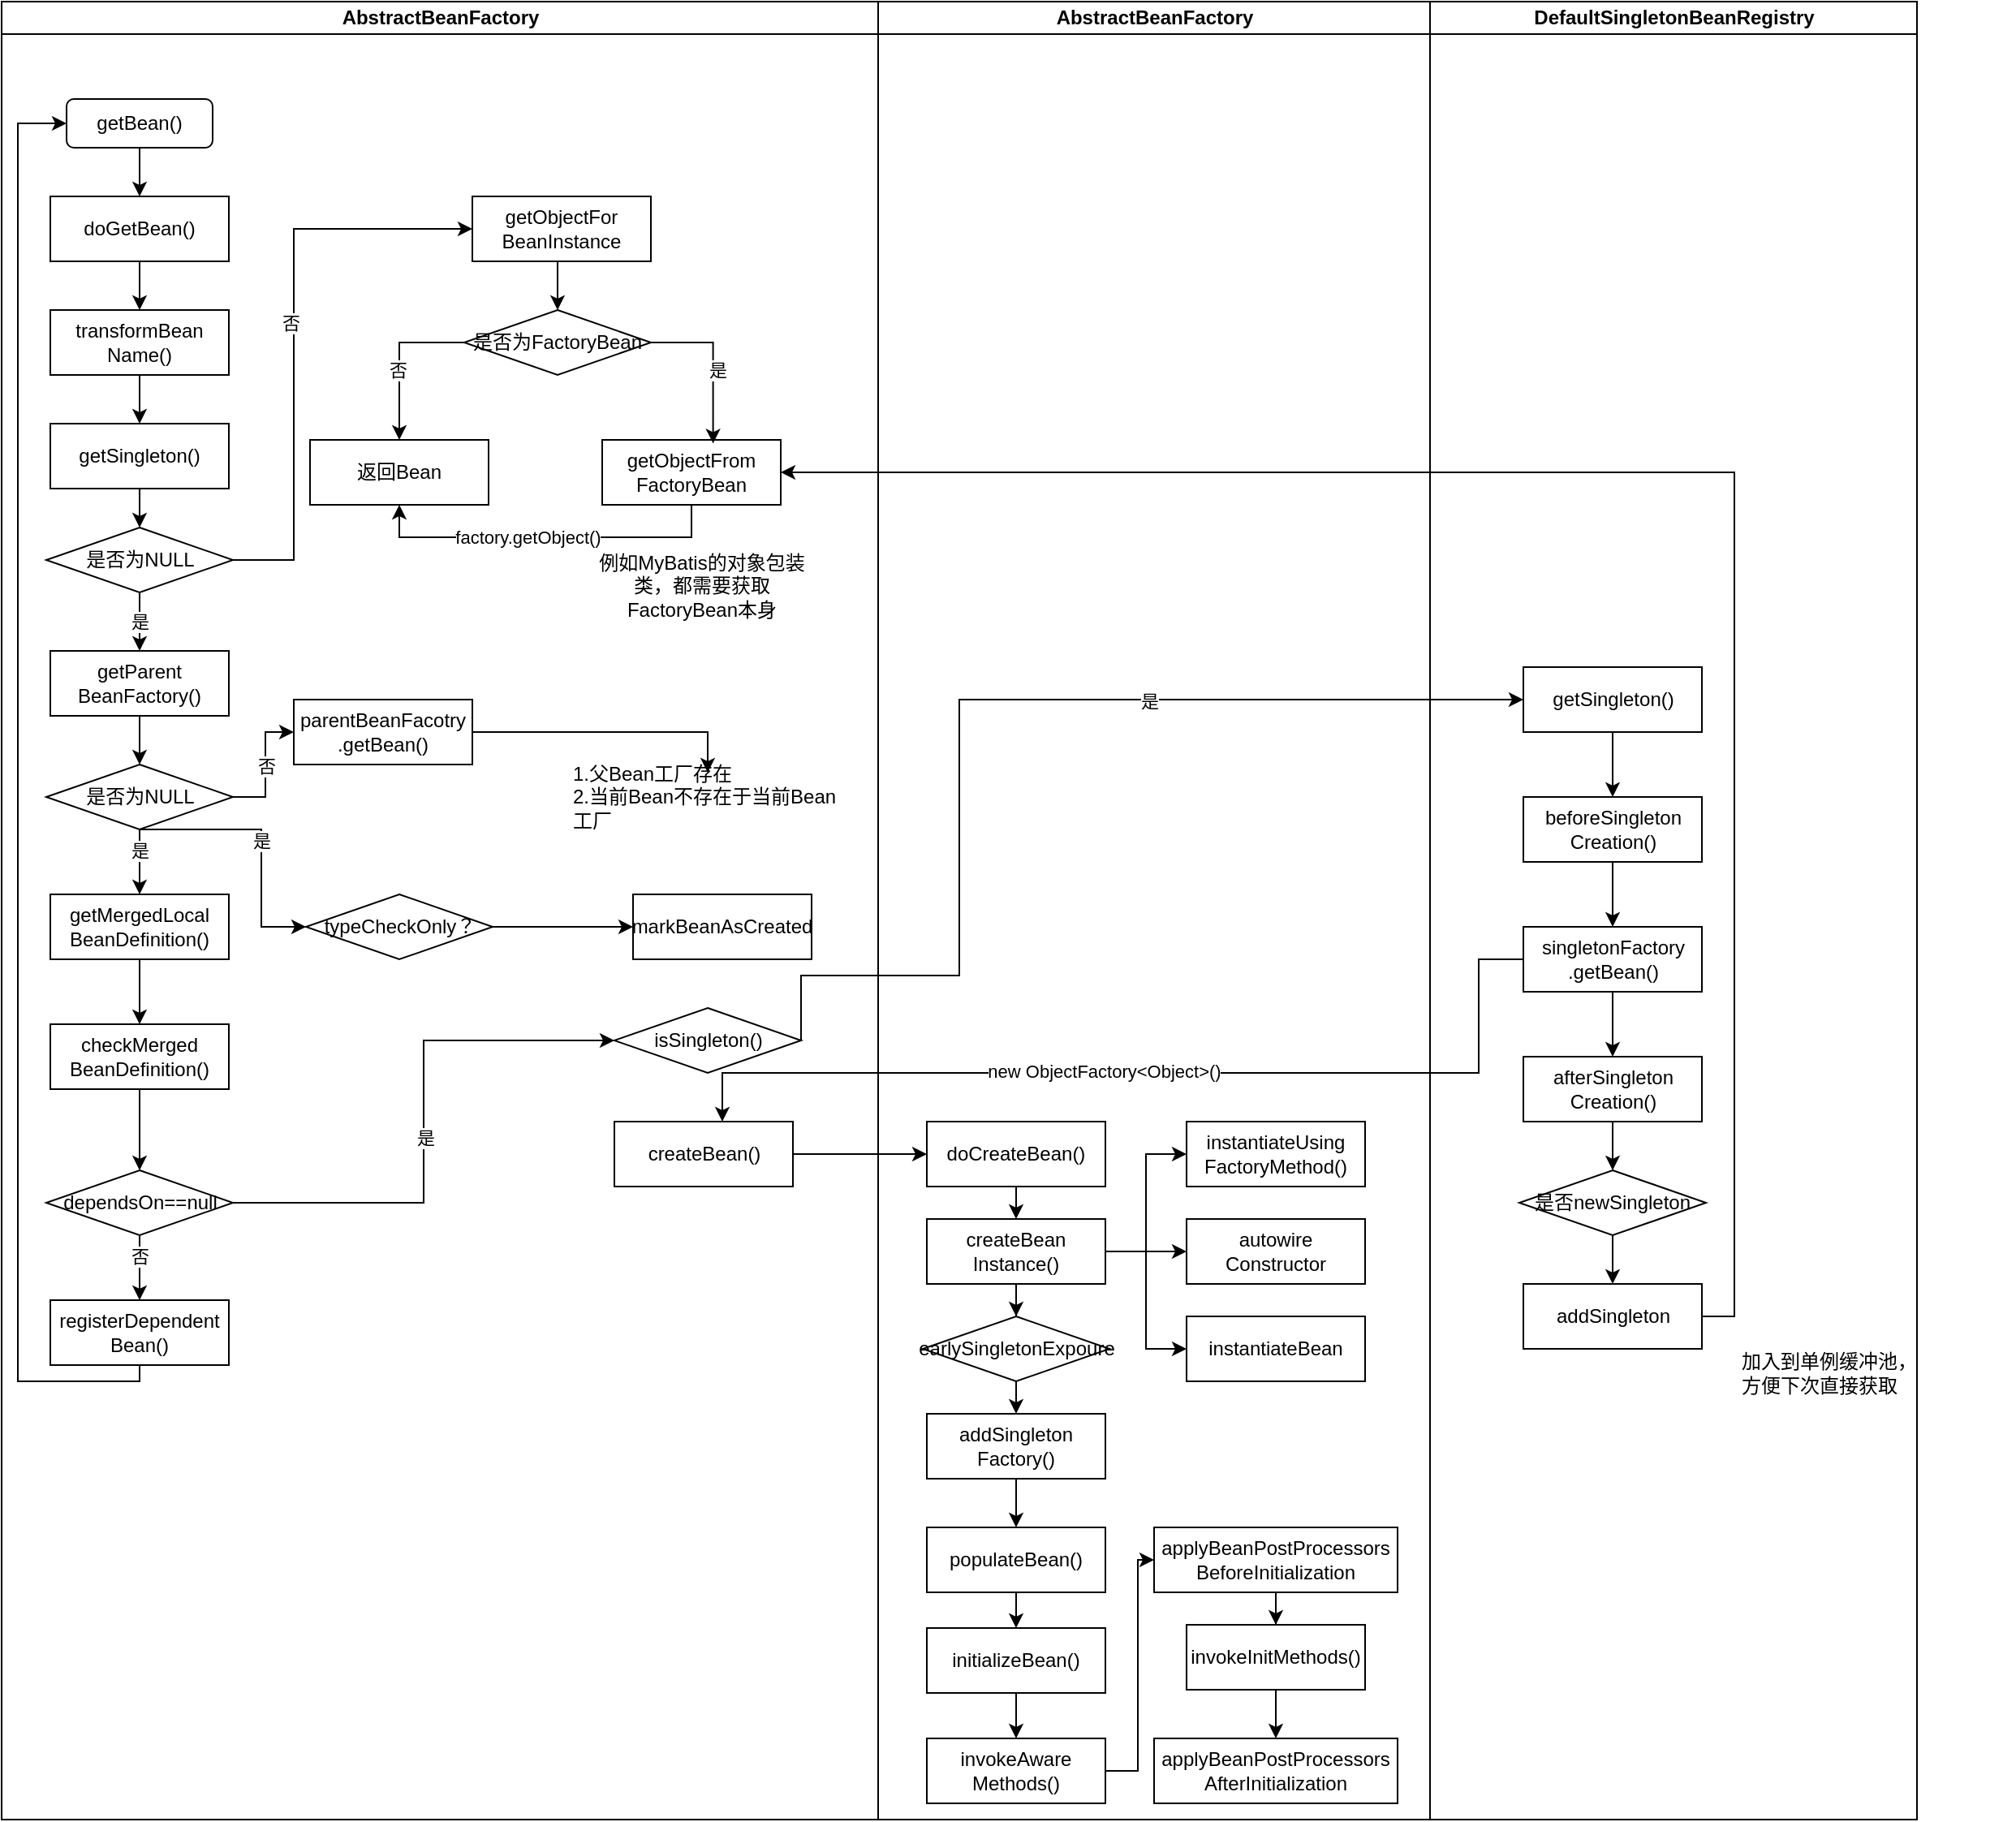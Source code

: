 <mxfile version="26.1.0" pages="7">
  <diagram id="uI3kbpiiPvoebp64g3PW" name="getBean">
    <mxGraphModel dx="856" dy="543" grid="1" gridSize="10" guides="1" tooltips="1" connect="1" arrows="1" fold="1" page="1" pageScale="1" pageWidth="827" pageHeight="1169" math="0" shadow="0">
      <root>
        <mxCell id="0" />
        <mxCell id="1" parent="0" />
        <mxCell id="9TlQ2P_TALhfoBJS6eQ2-1" value="AbstractBeanFactory" style="swimlane;html=1;startSize=20;horizontal=1;direction=east;verticalAlign=middle;align=center;" parent="1" vertex="1">
          <mxGeometry x="10" y="210" width="540" height="1120" as="geometry" />
        </mxCell>
        <mxCell id="3fI6ZfX3B699IxgM1z3Z-5" style="edgeStyle=orthogonalEdgeStyle;rounded=0;orthogonalLoop=1;jettySize=auto;html=1;exitX=0.5;exitY=1;exitDx=0;exitDy=0;entryX=0.5;entryY=0;entryDx=0;entryDy=0;" parent="9TlQ2P_TALhfoBJS6eQ2-1" source="3fI6ZfX3B699IxgM1z3Z-2" target="3fI6ZfX3B699IxgM1z3Z-3" edge="1">
          <mxGeometry relative="1" as="geometry" />
        </mxCell>
        <mxCell id="3fI6ZfX3B699IxgM1z3Z-2" value="getBean()" style="rounded=1;whiteSpace=wrap;html=1;" parent="9TlQ2P_TALhfoBJS6eQ2-1" vertex="1">
          <mxGeometry x="40" y="60" width="90" height="30" as="geometry" />
        </mxCell>
        <mxCell id="3fI6ZfX3B699IxgM1z3Z-6" style="edgeStyle=orthogonalEdgeStyle;rounded=0;orthogonalLoop=1;jettySize=auto;html=1;exitX=0.5;exitY=1;exitDx=0;exitDy=0;" parent="9TlQ2P_TALhfoBJS6eQ2-1" source="3fI6ZfX3B699IxgM1z3Z-3" target="3fI6ZfX3B699IxgM1z3Z-4" edge="1">
          <mxGeometry relative="1" as="geometry" />
        </mxCell>
        <mxCell id="3fI6ZfX3B699IxgM1z3Z-3" value="doGetBean()" style="rounded=0;whiteSpace=wrap;html=1;" parent="9TlQ2P_TALhfoBJS6eQ2-1" vertex="1">
          <mxGeometry x="30" y="120" width="110" height="40" as="geometry" />
        </mxCell>
        <mxCell id="3fI6ZfX3B699IxgM1z3Z-8" style="edgeStyle=orthogonalEdgeStyle;rounded=0;orthogonalLoop=1;jettySize=auto;html=1;exitX=0.5;exitY=1;exitDx=0;exitDy=0;" parent="9TlQ2P_TALhfoBJS6eQ2-1" source="3fI6ZfX3B699IxgM1z3Z-4" target="3fI6ZfX3B699IxgM1z3Z-7" edge="1">
          <mxGeometry relative="1" as="geometry" />
        </mxCell>
        <mxCell id="3fI6ZfX3B699IxgM1z3Z-4" value="transformBean&lt;div&gt;Name()&lt;/div&gt;" style="rounded=0;whiteSpace=wrap;html=1;" parent="9TlQ2P_TALhfoBJS6eQ2-1" vertex="1">
          <mxGeometry x="30" y="190" width="110" height="40" as="geometry" />
        </mxCell>
        <mxCell id="3fI6ZfX3B699IxgM1z3Z-10" style="edgeStyle=orthogonalEdgeStyle;rounded=0;orthogonalLoop=1;jettySize=auto;html=1;exitX=0.5;exitY=1;exitDx=0;exitDy=0;" parent="9TlQ2P_TALhfoBJS6eQ2-1" source="3fI6ZfX3B699IxgM1z3Z-7" target="3fI6ZfX3B699IxgM1z3Z-9" edge="1">
          <mxGeometry relative="1" as="geometry" />
        </mxCell>
        <mxCell id="3fI6ZfX3B699IxgM1z3Z-7" value="getSingleton()" style="rounded=0;whiteSpace=wrap;html=1;" parent="9TlQ2P_TALhfoBJS6eQ2-1" vertex="1">
          <mxGeometry x="30" y="260" width="110" height="40" as="geometry" />
        </mxCell>
        <mxCell id="3fI6ZfX3B699IxgM1z3Z-12" style="edgeStyle=orthogonalEdgeStyle;rounded=0;orthogonalLoop=1;jettySize=auto;html=1;exitX=1;exitY=0.5;exitDx=0;exitDy=0;entryX=0;entryY=0.5;entryDx=0;entryDy=0;" parent="9TlQ2P_TALhfoBJS6eQ2-1" source="3fI6ZfX3B699IxgM1z3Z-9" target="3fI6ZfX3B699IxgM1z3Z-11" edge="1">
          <mxGeometry relative="1" as="geometry">
            <Array as="points">
              <mxPoint x="180" y="344" />
              <mxPoint x="180" y="140" />
            </Array>
          </mxGeometry>
        </mxCell>
        <mxCell id="3fI6ZfX3B699IxgM1z3Z-13" value="否" style="edgeLabel;html=1;align=center;verticalAlign=middle;resizable=0;points=[];" parent="3fI6ZfX3B699IxgM1z3Z-12" vertex="1" connectable="0">
          <mxGeometry x="0.043" y="2" relative="1" as="geometry">
            <mxPoint as="offset" />
          </mxGeometry>
        </mxCell>
        <mxCell id="3fI6ZfX3B699IxgM1z3Z-28" value="是" style="edgeStyle=orthogonalEdgeStyle;rounded=0;orthogonalLoop=1;jettySize=auto;html=1;exitX=0.5;exitY=1;exitDx=0;exitDy=0;entryX=0.5;entryY=0;entryDx=0;entryDy=0;" parent="9TlQ2P_TALhfoBJS6eQ2-1" source="3fI6ZfX3B699IxgM1z3Z-9" target="3fI6ZfX3B699IxgM1z3Z-36" edge="1">
          <mxGeometry relative="1" as="geometry">
            <mxPoint x="110" y="410" as="targetPoint" />
          </mxGeometry>
        </mxCell>
        <mxCell id="3fI6ZfX3B699IxgM1z3Z-9" value="是否为NULL" style="rhombus;whiteSpace=wrap;html=1;" parent="9TlQ2P_TALhfoBJS6eQ2-1" vertex="1">
          <mxGeometry x="27.5" y="324" width="115" height="40" as="geometry" />
        </mxCell>
        <mxCell id="3fI6ZfX3B699IxgM1z3Z-17" style="edgeStyle=orthogonalEdgeStyle;rounded=0;orthogonalLoop=1;jettySize=auto;html=1;exitX=0.5;exitY=1;exitDx=0;exitDy=0;entryX=0.5;entryY=0;entryDx=0;entryDy=0;" parent="9TlQ2P_TALhfoBJS6eQ2-1" source="3fI6ZfX3B699IxgM1z3Z-11" target="3fI6ZfX3B699IxgM1z3Z-14" edge="1">
          <mxGeometry relative="1" as="geometry" />
        </mxCell>
        <mxCell id="3fI6ZfX3B699IxgM1z3Z-11" value="getObjectFor&lt;br&gt;BeanInstance" style="rounded=0;whiteSpace=wrap;html=1;" parent="9TlQ2P_TALhfoBJS6eQ2-1" vertex="1">
          <mxGeometry x="290" y="120" width="110" height="40" as="geometry" />
        </mxCell>
        <mxCell id="3fI6ZfX3B699IxgM1z3Z-18" style="edgeStyle=orthogonalEdgeStyle;rounded=0;orthogonalLoop=1;jettySize=auto;html=1;exitX=0;exitY=0.5;exitDx=0;exitDy=0;entryX=0.5;entryY=0;entryDx=0;entryDy=0;" parent="9TlQ2P_TALhfoBJS6eQ2-1" source="3fI6ZfX3B699IxgM1z3Z-14" target="3fI6ZfX3B699IxgM1z3Z-15" edge="1">
          <mxGeometry relative="1" as="geometry" />
        </mxCell>
        <mxCell id="3fI6ZfX3B699IxgM1z3Z-21" value="否" style="edgeLabel;html=1;align=center;verticalAlign=middle;resizable=0;points=[];" parent="3fI6ZfX3B699IxgM1z3Z-18" vertex="1" connectable="0">
          <mxGeometry x="0.13" relative="1" as="geometry">
            <mxPoint x="-1" as="offset" />
          </mxGeometry>
        </mxCell>
        <mxCell id="3fI6ZfX3B699IxgM1z3Z-14" value="是否为FactoryBean" style="rhombus;whiteSpace=wrap;html=1;" parent="9TlQ2P_TALhfoBJS6eQ2-1" vertex="1">
          <mxGeometry x="285" y="190" width="115" height="40" as="geometry" />
        </mxCell>
        <mxCell id="3fI6ZfX3B699IxgM1z3Z-15" value="返回Bean" style="rounded=0;whiteSpace=wrap;html=1;" parent="9TlQ2P_TALhfoBJS6eQ2-1" vertex="1">
          <mxGeometry x="190" y="270" width="110" height="40" as="geometry" />
        </mxCell>
        <mxCell id="3fI6ZfX3B699IxgM1z3Z-23" style="edgeStyle=orthogonalEdgeStyle;rounded=0;orthogonalLoop=1;jettySize=auto;html=1;exitX=0.5;exitY=1;exitDx=0;exitDy=0;entryX=0.5;entryY=1;entryDx=0;entryDy=0;" parent="9TlQ2P_TALhfoBJS6eQ2-1" source="3fI6ZfX3B699IxgM1z3Z-16" target="3fI6ZfX3B699IxgM1z3Z-15" edge="1">
          <mxGeometry relative="1" as="geometry" />
        </mxCell>
        <mxCell id="3fI6ZfX3B699IxgM1z3Z-24" value="factory.getObject()" style="edgeLabel;html=1;align=center;verticalAlign=middle;resizable=0;points=[];" parent="3fI6ZfX3B699IxgM1z3Z-23" vertex="1" connectable="0">
          <mxGeometry x="0.101" relative="1" as="geometry">
            <mxPoint as="offset" />
          </mxGeometry>
        </mxCell>
        <mxCell id="3fI6ZfX3B699IxgM1z3Z-16" value="getObjectFrom&lt;br&gt;FactoryBean" style="rounded=0;whiteSpace=wrap;html=1;" parent="9TlQ2P_TALhfoBJS6eQ2-1" vertex="1">
          <mxGeometry x="370" y="270" width="110" height="40" as="geometry" />
        </mxCell>
        <mxCell id="3fI6ZfX3B699IxgM1z3Z-19" style="edgeStyle=orthogonalEdgeStyle;rounded=0;orthogonalLoop=1;jettySize=auto;html=1;exitX=1;exitY=0.5;exitDx=0;exitDy=0;entryX=0.621;entryY=0.055;entryDx=0;entryDy=0;entryPerimeter=0;" parent="9TlQ2P_TALhfoBJS6eQ2-1" source="3fI6ZfX3B699IxgM1z3Z-14" target="3fI6ZfX3B699IxgM1z3Z-16" edge="1">
          <mxGeometry relative="1" as="geometry" />
        </mxCell>
        <mxCell id="3fI6ZfX3B699IxgM1z3Z-22" value="是" style="edgeLabel;html=1;align=center;verticalAlign=middle;resizable=0;points=[];" parent="3fI6ZfX3B699IxgM1z3Z-19" vertex="1" connectable="0">
          <mxGeometry x="0.09" y="2" relative="1" as="geometry">
            <mxPoint as="offset" />
          </mxGeometry>
        </mxCell>
        <mxCell id="3fI6ZfX3B699IxgM1z3Z-25" value="例如MyBatis的对象包装类，都需要获取FactoryBean本身" style="text;html=1;align=center;verticalAlign=middle;whiteSpace=wrap;rounded=0;" parent="9TlQ2P_TALhfoBJS6eQ2-1" vertex="1">
          <mxGeometry x="364" y="345" width="135" height="30" as="geometry" />
        </mxCell>
        <mxCell id="3fI6ZfX3B699IxgM1z3Z-30" style="edgeStyle=orthogonalEdgeStyle;rounded=0;orthogonalLoop=1;jettySize=auto;html=1;exitX=0.5;exitY=1;exitDx=0;exitDy=0;" parent="9TlQ2P_TALhfoBJS6eQ2-1" source="3fI6ZfX3B699IxgM1z3Z-26" target="3fI6ZfX3B699IxgM1z3Z-29" edge="1">
          <mxGeometry relative="1" as="geometry" />
        </mxCell>
        <mxCell id="3fI6ZfX3B699IxgM1z3Z-26" value="getMergedLocal&lt;br&gt;BeanDefinition()" style="rounded=0;whiteSpace=wrap;html=1;" parent="9TlQ2P_TALhfoBJS6eQ2-1" vertex="1">
          <mxGeometry x="30" y="550" width="110" height="40" as="geometry" />
        </mxCell>
        <mxCell id="3fI6ZfX3B699IxgM1z3Z-32" style="edgeStyle=orthogonalEdgeStyle;rounded=0;orthogonalLoop=1;jettySize=auto;html=1;exitX=0.5;exitY=1;exitDx=0;exitDy=0;" parent="9TlQ2P_TALhfoBJS6eQ2-1" source="3fI6ZfX3B699IxgM1z3Z-29" target="3fI6ZfX3B699IxgM1z3Z-31" edge="1">
          <mxGeometry relative="1" as="geometry" />
        </mxCell>
        <mxCell id="3fI6ZfX3B699IxgM1z3Z-29" value="checkMerged&lt;br&gt;BeanDefinition()" style="rounded=0;whiteSpace=wrap;html=1;" parent="9TlQ2P_TALhfoBJS6eQ2-1" vertex="1">
          <mxGeometry x="30" y="630" width="110" height="40" as="geometry" />
        </mxCell>
        <mxCell id="3fI6ZfX3B699IxgM1z3Z-34" style="edgeStyle=orthogonalEdgeStyle;rounded=0;orthogonalLoop=1;jettySize=auto;html=1;exitX=0.5;exitY=1;exitDx=0;exitDy=0;entryX=0.5;entryY=0;entryDx=0;entryDy=0;" parent="9TlQ2P_TALhfoBJS6eQ2-1" source="3fI6ZfX3B699IxgM1z3Z-31" target="3fI6ZfX3B699IxgM1z3Z-33" edge="1">
          <mxGeometry relative="1" as="geometry" />
        </mxCell>
        <mxCell id="8FzlDd_L_NNcnBUdhIok-1" value="否" style="edgeLabel;html=1;align=center;verticalAlign=middle;resizable=0;points=[];" parent="3fI6ZfX3B699IxgM1z3Z-34" vertex="1" connectable="0">
          <mxGeometry x="-0.37" relative="1" as="geometry">
            <mxPoint as="offset" />
          </mxGeometry>
        </mxCell>
        <mxCell id="8FzlDd_L_NNcnBUdhIok-12" style="edgeStyle=orthogonalEdgeStyle;rounded=0;orthogonalLoop=1;jettySize=auto;html=1;exitX=1;exitY=0.5;exitDx=0;exitDy=0;entryX=0;entryY=0.5;entryDx=0;entryDy=0;" parent="9TlQ2P_TALhfoBJS6eQ2-1" source="3fI6ZfX3B699IxgM1z3Z-31" target="8FzlDd_L_NNcnBUdhIok-11" edge="1">
          <mxGeometry relative="1" as="geometry" />
        </mxCell>
        <mxCell id="8FzlDd_L_NNcnBUdhIok-14" value="是" style="edgeLabel;html=1;align=center;verticalAlign=middle;resizable=0;points=[];" parent="8FzlDd_L_NNcnBUdhIok-12" vertex="1" connectable="0">
          <mxGeometry x="-0.057" y="-1" relative="1" as="geometry">
            <mxPoint as="offset" />
          </mxGeometry>
        </mxCell>
        <mxCell id="3fI6ZfX3B699IxgM1z3Z-31" value="dependsOn==null" style="rhombus;whiteSpace=wrap;html=1;" parent="9TlQ2P_TALhfoBJS6eQ2-1" vertex="1">
          <mxGeometry x="27.5" y="720" width="115" height="40" as="geometry" />
        </mxCell>
        <mxCell id="3fI6ZfX3B699IxgM1z3Z-35" style="edgeStyle=orthogonalEdgeStyle;rounded=0;orthogonalLoop=1;jettySize=auto;html=1;exitX=0.5;exitY=1;exitDx=0;exitDy=0;entryX=0;entryY=0.5;entryDx=0;entryDy=0;" parent="9TlQ2P_TALhfoBJS6eQ2-1" source="3fI6ZfX3B699IxgM1z3Z-33" target="3fI6ZfX3B699IxgM1z3Z-2" edge="1">
          <mxGeometry relative="1" as="geometry">
            <mxPoint x="10" y="430" as="targetPoint" />
            <Array as="points">
              <mxPoint x="85" y="850" />
              <mxPoint x="10" y="850" />
              <mxPoint x="10" y="75" />
            </Array>
          </mxGeometry>
        </mxCell>
        <mxCell id="3fI6ZfX3B699IxgM1z3Z-33" value="registerDependent&lt;br&gt;Bean()" style="rounded=0;whiteSpace=wrap;html=1;" parent="9TlQ2P_TALhfoBJS6eQ2-1" vertex="1">
          <mxGeometry x="30" y="800" width="110" height="40" as="geometry" />
        </mxCell>
        <mxCell id="3fI6ZfX3B699IxgM1z3Z-38" style="edgeStyle=orthogonalEdgeStyle;rounded=0;orthogonalLoop=1;jettySize=auto;html=1;exitX=0.5;exitY=1;exitDx=0;exitDy=0;entryX=0.5;entryY=0;entryDx=0;entryDy=0;" parent="9TlQ2P_TALhfoBJS6eQ2-1" source="3fI6ZfX3B699IxgM1z3Z-36" target="3fI6ZfX3B699IxgM1z3Z-37" edge="1">
          <mxGeometry relative="1" as="geometry" />
        </mxCell>
        <mxCell id="3fI6ZfX3B699IxgM1z3Z-36" value="getParent&lt;br&gt;BeanFactory()" style="rounded=0;whiteSpace=wrap;html=1;" parent="9TlQ2P_TALhfoBJS6eQ2-1" vertex="1">
          <mxGeometry x="30" y="400" width="110" height="40" as="geometry" />
        </mxCell>
        <mxCell id="3fI6ZfX3B699IxgM1z3Z-39" style="edgeStyle=orthogonalEdgeStyle;rounded=0;orthogonalLoop=1;jettySize=auto;html=1;exitX=0.5;exitY=1;exitDx=0;exitDy=0;entryX=0.5;entryY=0;entryDx=0;entryDy=0;" parent="9TlQ2P_TALhfoBJS6eQ2-1" source="3fI6ZfX3B699IxgM1z3Z-37" target="3fI6ZfX3B699IxgM1z3Z-26" edge="1">
          <mxGeometry relative="1" as="geometry" />
        </mxCell>
        <mxCell id="8FzlDd_L_NNcnBUdhIok-2" value="是" style="edgeLabel;html=1;align=center;verticalAlign=middle;resizable=0;points=[];" parent="3fI6ZfX3B699IxgM1z3Z-39" vertex="1" connectable="0">
          <mxGeometry x="-0.35" relative="1" as="geometry">
            <mxPoint as="offset" />
          </mxGeometry>
        </mxCell>
        <mxCell id="8FzlDd_L_NNcnBUdhIok-4" value="否" style="edgeStyle=orthogonalEdgeStyle;rounded=0;orthogonalLoop=1;jettySize=auto;html=1;exitX=1;exitY=0.5;exitDx=0;exitDy=0;entryX=0;entryY=0.5;entryDx=0;entryDy=0;" parent="9TlQ2P_TALhfoBJS6eQ2-1" source="3fI6ZfX3B699IxgM1z3Z-37" target="8FzlDd_L_NNcnBUdhIok-3" edge="1">
          <mxGeometry relative="1" as="geometry" />
        </mxCell>
        <mxCell id="8FzlDd_L_NNcnBUdhIok-9" value="是" style="edgeStyle=orthogonalEdgeStyle;rounded=0;orthogonalLoop=1;jettySize=auto;html=1;exitX=0.5;exitY=1;exitDx=0;exitDy=0;entryX=0;entryY=0.5;entryDx=0;entryDy=0;" parent="9TlQ2P_TALhfoBJS6eQ2-1" source="3fI6ZfX3B699IxgM1z3Z-37" target="8FzlDd_L_NNcnBUdhIok-8" edge="1">
          <mxGeometry relative="1" as="geometry">
            <Array as="points">
              <mxPoint x="160" y="510" />
              <mxPoint x="160" y="570" />
            </Array>
          </mxGeometry>
        </mxCell>
        <mxCell id="3fI6ZfX3B699IxgM1z3Z-37" value="是否为NULL" style="rhombus;whiteSpace=wrap;html=1;" parent="9TlQ2P_TALhfoBJS6eQ2-1" vertex="1">
          <mxGeometry x="27.5" y="470" width="115" height="40" as="geometry" />
        </mxCell>
        <mxCell id="8FzlDd_L_NNcnBUdhIok-6" style="edgeStyle=orthogonalEdgeStyle;rounded=0;orthogonalLoop=1;jettySize=auto;html=1;exitX=1;exitY=0.5;exitDx=0;exitDy=0;" parent="9TlQ2P_TALhfoBJS6eQ2-1" source="8FzlDd_L_NNcnBUdhIok-3" target="8FzlDd_L_NNcnBUdhIok-5" edge="1">
          <mxGeometry relative="1" as="geometry" />
        </mxCell>
        <mxCell id="8FzlDd_L_NNcnBUdhIok-3" value="parentBeanFacotry&lt;div&gt;.getBean()&lt;/div&gt;" style="rounded=0;whiteSpace=wrap;html=1;" parent="9TlQ2P_TALhfoBJS6eQ2-1" vertex="1">
          <mxGeometry x="180" y="430" width="110" height="40" as="geometry" />
        </mxCell>
        <mxCell id="8FzlDd_L_NNcnBUdhIok-5" value="1.父Bean工厂存在&lt;br&gt;2.当前Bean不存在于当前Bean工厂" style="text;html=1;align=left;verticalAlign=middle;whiteSpace=wrap;rounded=0;" parent="9TlQ2P_TALhfoBJS6eQ2-1" vertex="1">
          <mxGeometry x="350" y="475" width="170" height="30" as="geometry" />
        </mxCell>
        <mxCell id="8FzlDd_L_NNcnBUdhIok-7" value="markBeanAsCreated" style="rounded=0;whiteSpace=wrap;html=1;" parent="9TlQ2P_TALhfoBJS6eQ2-1" vertex="1">
          <mxGeometry x="389" y="550" width="110" height="40" as="geometry" />
        </mxCell>
        <mxCell id="8FzlDd_L_NNcnBUdhIok-10" style="edgeStyle=orthogonalEdgeStyle;rounded=0;orthogonalLoop=1;jettySize=auto;html=1;exitX=1;exitY=0.5;exitDx=0;exitDy=0;entryX=0;entryY=0.5;entryDx=0;entryDy=0;" parent="9TlQ2P_TALhfoBJS6eQ2-1" source="8FzlDd_L_NNcnBUdhIok-8" target="8FzlDd_L_NNcnBUdhIok-7" edge="1">
          <mxGeometry relative="1" as="geometry" />
        </mxCell>
        <mxCell id="8FzlDd_L_NNcnBUdhIok-8" value="typeCheckOnly？" style="rhombus;whiteSpace=wrap;html=1;" parent="9TlQ2P_TALhfoBJS6eQ2-1" vertex="1">
          <mxGeometry x="187.5" y="550" width="115" height="40" as="geometry" />
        </mxCell>
        <mxCell id="8FzlDd_L_NNcnBUdhIok-11" value="isSingleton()" style="rhombus;whiteSpace=wrap;html=1;" parent="9TlQ2P_TALhfoBJS6eQ2-1" vertex="1">
          <mxGeometry x="377.5" y="620" width="115" height="40" as="geometry" />
        </mxCell>
        <mxCell id="8FzlDd_L_NNcnBUdhIok-30" value="createBean()" style="rounded=0;whiteSpace=wrap;html=1;" parent="9TlQ2P_TALhfoBJS6eQ2-1" vertex="1">
          <mxGeometry x="377.5" y="690" width="110" height="40" as="geometry" />
        </mxCell>
        <mxCell id="9TlQ2P_TALhfoBJS6eQ2-5" value="AbstractBeanFactory" style="swimlane;html=1;startSize=20;horizontal=1;direction=east;verticalAlign=middle;align=center;" parent="1" vertex="1">
          <mxGeometry x="550" y="210" width="340" height="1120" as="geometry" />
        </mxCell>
        <mxCell id="8FzlDd_L_NNcnBUdhIok-42" style="edgeStyle=orthogonalEdgeStyle;rounded=0;orthogonalLoop=1;jettySize=auto;html=1;exitX=0.5;exitY=1;exitDx=0;exitDy=0;entryX=0.5;entryY=0;entryDx=0;entryDy=0;" parent="9TlQ2P_TALhfoBJS6eQ2-5" source="8FzlDd_L_NNcnBUdhIok-33" target="8FzlDd_L_NNcnBUdhIok-34" edge="1">
          <mxGeometry relative="1" as="geometry" />
        </mxCell>
        <mxCell id="8FzlDd_L_NNcnBUdhIok-33" value="doCreateBean()" style="rounded=0;whiteSpace=wrap;html=1;" parent="9TlQ2P_TALhfoBJS6eQ2-5" vertex="1">
          <mxGeometry x="30" y="690" width="110" height="40" as="geometry" />
        </mxCell>
        <mxCell id="8FzlDd_L_NNcnBUdhIok-38" style="edgeStyle=orthogonalEdgeStyle;rounded=0;orthogonalLoop=1;jettySize=auto;html=1;exitX=1;exitY=0.5;exitDx=0;exitDy=0;entryX=0;entryY=0.5;entryDx=0;entryDy=0;" parent="9TlQ2P_TALhfoBJS6eQ2-5" source="8FzlDd_L_NNcnBUdhIok-34" target="8FzlDd_L_NNcnBUdhIok-35" edge="1">
          <mxGeometry relative="1" as="geometry" />
        </mxCell>
        <mxCell id="8FzlDd_L_NNcnBUdhIok-39" style="edgeStyle=orthogonalEdgeStyle;rounded=0;orthogonalLoop=1;jettySize=auto;html=1;exitX=1;exitY=0.5;exitDx=0;exitDy=0;" parent="9TlQ2P_TALhfoBJS6eQ2-5" source="8FzlDd_L_NNcnBUdhIok-34" target="8FzlDd_L_NNcnBUdhIok-36" edge="1">
          <mxGeometry relative="1" as="geometry" />
        </mxCell>
        <mxCell id="8FzlDd_L_NNcnBUdhIok-40" style="edgeStyle=orthogonalEdgeStyle;rounded=0;orthogonalLoop=1;jettySize=auto;html=1;exitX=1;exitY=0.5;exitDx=0;exitDy=0;entryX=0;entryY=0.5;entryDx=0;entryDy=0;" parent="9TlQ2P_TALhfoBJS6eQ2-5" source="8FzlDd_L_NNcnBUdhIok-34" target="8FzlDd_L_NNcnBUdhIok-37" edge="1">
          <mxGeometry relative="1" as="geometry" />
        </mxCell>
        <mxCell id="8FzlDd_L_NNcnBUdhIok-45" style="edgeStyle=orthogonalEdgeStyle;rounded=0;orthogonalLoop=1;jettySize=auto;html=1;exitX=0.5;exitY=1;exitDx=0;exitDy=0;" parent="9TlQ2P_TALhfoBJS6eQ2-5" source="8FzlDd_L_NNcnBUdhIok-34" target="8FzlDd_L_NNcnBUdhIok-43" edge="1">
          <mxGeometry relative="1" as="geometry" />
        </mxCell>
        <mxCell id="8FzlDd_L_NNcnBUdhIok-34" value="createBean&lt;br&gt;Instance()" style="rounded=0;whiteSpace=wrap;html=1;" parent="9TlQ2P_TALhfoBJS6eQ2-5" vertex="1">
          <mxGeometry x="30" y="750" width="110" height="40" as="geometry" />
        </mxCell>
        <mxCell id="8FzlDd_L_NNcnBUdhIok-35" value="instantiateUsing&lt;br&gt;FactoryMethod()" style="rounded=0;whiteSpace=wrap;html=1;" parent="9TlQ2P_TALhfoBJS6eQ2-5" vertex="1">
          <mxGeometry x="190" y="690" width="110" height="40" as="geometry" />
        </mxCell>
        <mxCell id="8FzlDd_L_NNcnBUdhIok-36" value="autowire&lt;br&gt;Constructor" style="rounded=0;whiteSpace=wrap;html=1;" parent="9TlQ2P_TALhfoBJS6eQ2-5" vertex="1">
          <mxGeometry x="190" y="750" width="110" height="40" as="geometry" />
        </mxCell>
        <mxCell id="8FzlDd_L_NNcnBUdhIok-37" value="instantiateBean" style="rounded=0;whiteSpace=wrap;html=1;" parent="9TlQ2P_TALhfoBJS6eQ2-5" vertex="1">
          <mxGeometry x="190" y="810" width="110" height="40" as="geometry" />
        </mxCell>
        <mxCell id="8FzlDd_L_NNcnBUdhIok-47" style="edgeStyle=orthogonalEdgeStyle;rounded=0;orthogonalLoop=1;jettySize=auto;html=1;exitX=0.5;exitY=1;exitDx=0;exitDy=0;entryX=0.5;entryY=0;entryDx=0;entryDy=0;" parent="9TlQ2P_TALhfoBJS6eQ2-5" source="8FzlDd_L_NNcnBUdhIok-43" target="8FzlDd_L_NNcnBUdhIok-46" edge="1">
          <mxGeometry relative="1" as="geometry" />
        </mxCell>
        <mxCell id="8FzlDd_L_NNcnBUdhIok-43" value="earlySingletonExpoure" style="rhombus;whiteSpace=wrap;html=1;" parent="9TlQ2P_TALhfoBJS6eQ2-5" vertex="1">
          <mxGeometry x="27.5" y="810" width="115" height="40" as="geometry" />
        </mxCell>
        <mxCell id="8FzlDd_L_NNcnBUdhIok-46" value="addSingleton&lt;br&gt;Factory()" style="rounded=0;whiteSpace=wrap;html=1;" parent="9TlQ2P_TALhfoBJS6eQ2-5" vertex="1">
          <mxGeometry x="30" y="870" width="110" height="40" as="geometry" />
        </mxCell>
        <mxCell id="8FzlDd_L_NNcnBUdhIok-51" value="applyBeanPostProcessors&lt;div&gt;BeforeInitialization&lt;/div&gt;" style="rounded=0;whiteSpace=wrap;html=1;" parent="9TlQ2P_TALhfoBJS6eQ2-5" vertex="1">
          <mxGeometry x="170" y="940" width="150" height="40" as="geometry" />
        </mxCell>
        <mxCell id="8FzlDd_L_NNcnBUdhIok-13" value="DefaultSingletonBeanRegistry" style="swimlane;html=1;startSize=20;horizontal=1;direction=east;verticalAlign=middle;align=center;" parent="1" vertex="1">
          <mxGeometry x="890" y="210" width="300" height="1120" as="geometry" />
        </mxCell>
        <mxCell id="8FzlDd_L_NNcnBUdhIok-22" style="edgeStyle=orthogonalEdgeStyle;rounded=0;orthogonalLoop=1;jettySize=auto;html=1;exitX=0.5;exitY=1;exitDx=0;exitDy=0;entryX=0.5;entryY=0;entryDx=0;entryDy=0;" parent="8FzlDd_L_NNcnBUdhIok-13" source="8FzlDd_L_NNcnBUdhIok-15" target="8FzlDd_L_NNcnBUdhIok-16" edge="1">
          <mxGeometry relative="1" as="geometry" />
        </mxCell>
        <mxCell id="8FzlDd_L_NNcnBUdhIok-15" value="getSingleton()" style="rounded=0;whiteSpace=wrap;html=1;" parent="8FzlDd_L_NNcnBUdhIok-13" vertex="1">
          <mxGeometry x="57.5" y="410" width="110" height="40" as="geometry" />
        </mxCell>
        <mxCell id="8FzlDd_L_NNcnBUdhIok-23" style="edgeStyle=orthogonalEdgeStyle;rounded=0;orthogonalLoop=1;jettySize=auto;html=1;exitX=0.5;exitY=1;exitDx=0;exitDy=0;" parent="8FzlDd_L_NNcnBUdhIok-13" source="8FzlDd_L_NNcnBUdhIok-16" target="8FzlDd_L_NNcnBUdhIok-17" edge="1">
          <mxGeometry relative="1" as="geometry" />
        </mxCell>
        <mxCell id="8FzlDd_L_NNcnBUdhIok-16" value="beforeSingleton&lt;div&gt;Creation()&lt;/div&gt;" style="rounded=0;whiteSpace=wrap;html=1;" parent="8FzlDd_L_NNcnBUdhIok-13" vertex="1">
          <mxGeometry x="57.5" y="490" width="110" height="40" as="geometry" />
        </mxCell>
        <mxCell id="8FzlDd_L_NNcnBUdhIok-24" style="edgeStyle=orthogonalEdgeStyle;rounded=0;orthogonalLoop=1;jettySize=auto;html=1;exitX=0.5;exitY=1;exitDx=0;exitDy=0;" parent="8FzlDd_L_NNcnBUdhIok-13" source="8FzlDd_L_NNcnBUdhIok-17" target="8FzlDd_L_NNcnBUdhIok-18" edge="1">
          <mxGeometry relative="1" as="geometry" />
        </mxCell>
        <mxCell id="8FzlDd_L_NNcnBUdhIok-17" value="singletonFactory&lt;br&gt;.getBean()" style="rounded=0;whiteSpace=wrap;html=1;" parent="8FzlDd_L_NNcnBUdhIok-13" vertex="1">
          <mxGeometry x="57.5" y="570" width="110" height="40" as="geometry" />
        </mxCell>
        <mxCell id="8FzlDd_L_NNcnBUdhIok-25" style="edgeStyle=orthogonalEdgeStyle;rounded=0;orthogonalLoop=1;jettySize=auto;html=1;exitX=0.5;exitY=1;exitDx=0;exitDy=0;" parent="8FzlDd_L_NNcnBUdhIok-13" source="8FzlDd_L_NNcnBUdhIok-18" target="8FzlDd_L_NNcnBUdhIok-19" edge="1">
          <mxGeometry relative="1" as="geometry" />
        </mxCell>
        <mxCell id="8FzlDd_L_NNcnBUdhIok-18" value="afterSingleton&lt;div&gt;Creation()&lt;/div&gt;" style="rounded=0;whiteSpace=wrap;html=1;" parent="8FzlDd_L_NNcnBUdhIok-13" vertex="1">
          <mxGeometry x="57.5" y="650" width="110" height="40" as="geometry" />
        </mxCell>
        <mxCell id="8FzlDd_L_NNcnBUdhIok-26" style="edgeStyle=orthogonalEdgeStyle;rounded=0;orthogonalLoop=1;jettySize=auto;html=1;exitX=0.5;exitY=1;exitDx=0;exitDy=0;" parent="8FzlDd_L_NNcnBUdhIok-13" source="8FzlDd_L_NNcnBUdhIok-19" target="8FzlDd_L_NNcnBUdhIok-20" edge="1">
          <mxGeometry relative="1" as="geometry" />
        </mxCell>
        <mxCell id="8FzlDd_L_NNcnBUdhIok-19" value="是否newSingleton" style="rhombus;whiteSpace=wrap;html=1;" parent="8FzlDd_L_NNcnBUdhIok-13" vertex="1">
          <mxGeometry x="55" y="720" width="115" height="40" as="geometry" />
        </mxCell>
        <mxCell id="8FzlDd_L_NNcnBUdhIok-20" value="addSingleton" style="rounded=0;whiteSpace=wrap;html=1;" parent="8FzlDd_L_NNcnBUdhIok-13" vertex="1">
          <mxGeometry x="57.5" y="790" width="110" height="40" as="geometry" />
        </mxCell>
        <mxCell id="8FzlDd_L_NNcnBUdhIok-21" value="加入到单例缓冲池，&lt;div&gt;方便下次直接获取&lt;/div&gt;" style="text;html=1;align=left;verticalAlign=middle;whiteSpace=wrap;rounded=0;" parent="8FzlDd_L_NNcnBUdhIok-13" vertex="1">
          <mxGeometry x="190" y="830" width="170" height="30" as="geometry" />
        </mxCell>
        <mxCell id="8FzlDd_L_NNcnBUdhIok-27" style="edgeStyle=orthogonalEdgeStyle;rounded=0;orthogonalLoop=1;jettySize=auto;html=1;exitX=1;exitY=0.5;exitDx=0;exitDy=0;entryX=1;entryY=0.5;entryDx=0;entryDy=0;" parent="1" source="8FzlDd_L_NNcnBUdhIok-20" target="3fI6ZfX3B699IxgM1z3Z-16" edge="1">
          <mxGeometry relative="1" as="geometry" />
        </mxCell>
        <mxCell id="8FzlDd_L_NNcnBUdhIok-28" style="edgeStyle=orthogonalEdgeStyle;rounded=0;orthogonalLoop=1;jettySize=auto;html=1;exitX=1;exitY=0.5;exitDx=0;exitDy=0;entryX=0;entryY=0.5;entryDx=0;entryDy=0;" parent="1" source="8FzlDd_L_NNcnBUdhIok-11" target="8FzlDd_L_NNcnBUdhIok-15" edge="1">
          <mxGeometry relative="1" as="geometry">
            <Array as="points">
              <mxPoint x="503" y="810" />
              <mxPoint x="600" y="810" />
              <mxPoint x="600" y="640" />
            </Array>
          </mxGeometry>
        </mxCell>
        <mxCell id="8FzlDd_L_NNcnBUdhIok-29" value="是" style="edgeLabel;html=1;align=center;verticalAlign=middle;resizable=0;points=[];" parent="8FzlDd_L_NNcnBUdhIok-28" vertex="1" connectable="0">
          <mxGeometry x="0.294" y="-1" relative="1" as="geometry">
            <mxPoint as="offset" />
          </mxGeometry>
        </mxCell>
        <mxCell id="8FzlDd_L_NNcnBUdhIok-31" style="edgeStyle=orthogonalEdgeStyle;rounded=0;orthogonalLoop=1;jettySize=auto;html=1;exitX=0;exitY=0.5;exitDx=0;exitDy=0;" parent="1" source="8FzlDd_L_NNcnBUdhIok-17" target="8FzlDd_L_NNcnBUdhIok-30" edge="1">
          <mxGeometry relative="1" as="geometry">
            <Array as="points">
              <mxPoint x="920" y="800" />
              <mxPoint x="920" y="870" />
              <mxPoint x="454" y="870" />
            </Array>
          </mxGeometry>
        </mxCell>
        <mxCell id="8FzlDd_L_NNcnBUdhIok-32" value="new ObjectFactory&amp;lt;Object&amp;gt;()" style="edgeLabel;html=1;align=center;verticalAlign=middle;resizable=0;points=[];" parent="8FzlDd_L_NNcnBUdhIok-31" vertex="1" connectable="0">
          <mxGeometry x="0.108" y="-1" relative="1" as="geometry">
            <mxPoint as="offset" />
          </mxGeometry>
        </mxCell>
        <mxCell id="8FzlDd_L_NNcnBUdhIok-41" style="edgeStyle=orthogonalEdgeStyle;rounded=0;orthogonalLoop=1;jettySize=auto;html=1;exitX=1;exitY=0.5;exitDx=0;exitDy=0;entryX=0;entryY=0.5;entryDx=0;entryDy=0;" parent="1" source="8FzlDd_L_NNcnBUdhIok-30" target="8FzlDd_L_NNcnBUdhIok-33" edge="1">
          <mxGeometry relative="1" as="geometry" />
        </mxCell>
        <mxCell id="8FzlDd_L_NNcnBUdhIok-55" style="edgeStyle=orthogonalEdgeStyle;rounded=0;orthogonalLoop=1;jettySize=auto;html=1;exitX=0.5;exitY=1;exitDx=0;exitDy=0;" parent="1" source="8FzlDd_L_NNcnBUdhIok-48" target="8FzlDd_L_NNcnBUdhIok-49" edge="1">
          <mxGeometry relative="1" as="geometry" />
        </mxCell>
        <mxCell id="8FzlDd_L_NNcnBUdhIok-48" value="populateBean()" style="rounded=0;whiteSpace=wrap;html=1;" parent="1" vertex="1">
          <mxGeometry x="580" y="1150" width="110" height="40" as="geometry" />
        </mxCell>
        <mxCell id="8FzlDd_L_NNcnBUdhIok-56" style="edgeStyle=orthogonalEdgeStyle;rounded=0;orthogonalLoop=1;jettySize=auto;html=1;exitX=0.5;exitY=1;exitDx=0;exitDy=0;" parent="1" source="8FzlDd_L_NNcnBUdhIok-49" target="8FzlDd_L_NNcnBUdhIok-50" edge="1">
          <mxGeometry relative="1" as="geometry" />
        </mxCell>
        <mxCell id="8FzlDd_L_NNcnBUdhIok-49" value="initializeBean()" style="rounded=0;whiteSpace=wrap;html=1;" parent="1" vertex="1">
          <mxGeometry x="580" y="1212" width="110" height="40" as="geometry" />
        </mxCell>
        <mxCell id="8FzlDd_L_NNcnBUdhIok-57" style="edgeStyle=orthogonalEdgeStyle;rounded=0;orthogonalLoop=1;jettySize=auto;html=1;exitX=1;exitY=0.5;exitDx=0;exitDy=0;entryX=0;entryY=0.5;entryDx=0;entryDy=0;" parent="1" source="8FzlDd_L_NNcnBUdhIok-50" target="8FzlDd_L_NNcnBUdhIok-51" edge="1">
          <mxGeometry relative="1" as="geometry">
            <Array as="points">
              <mxPoint x="710" y="1300" />
              <mxPoint x="710" y="1170" />
            </Array>
          </mxGeometry>
        </mxCell>
        <mxCell id="8FzlDd_L_NNcnBUdhIok-50" value="invokeAware&lt;br&gt;Methods()" style="rounded=0;whiteSpace=wrap;html=1;" parent="1" vertex="1">
          <mxGeometry x="580" y="1280" width="110" height="40" as="geometry" />
        </mxCell>
        <mxCell id="8FzlDd_L_NNcnBUdhIok-59" style="edgeStyle=orthogonalEdgeStyle;rounded=0;orthogonalLoop=1;jettySize=auto;html=1;exitX=0.5;exitY=1;exitDx=0;exitDy=0;" parent="1" source="8FzlDd_L_NNcnBUdhIok-52" target="8FzlDd_L_NNcnBUdhIok-53" edge="1">
          <mxGeometry relative="1" as="geometry" />
        </mxCell>
        <mxCell id="8FzlDd_L_NNcnBUdhIok-52" value="invokeInitMethods()" style="rounded=0;whiteSpace=wrap;html=1;" parent="1" vertex="1">
          <mxGeometry x="740" y="1210" width="110" height="40" as="geometry" />
        </mxCell>
        <mxCell id="8FzlDd_L_NNcnBUdhIok-53" value="applyBeanPostProcessors&lt;div&gt;AfterInitialization&lt;/div&gt;" style="rounded=0;whiteSpace=wrap;html=1;" parent="1" vertex="1">
          <mxGeometry x="720" y="1280" width="150" height="40" as="geometry" />
        </mxCell>
        <mxCell id="8FzlDd_L_NNcnBUdhIok-54" style="edgeStyle=orthogonalEdgeStyle;rounded=0;orthogonalLoop=1;jettySize=auto;html=1;exitX=0.5;exitY=1;exitDx=0;exitDy=0;" parent="1" source="8FzlDd_L_NNcnBUdhIok-46" target="8FzlDd_L_NNcnBUdhIok-48" edge="1">
          <mxGeometry relative="1" as="geometry" />
        </mxCell>
        <mxCell id="8FzlDd_L_NNcnBUdhIok-58" style="edgeStyle=orthogonalEdgeStyle;rounded=0;orthogonalLoop=1;jettySize=auto;html=1;exitX=0.5;exitY=1;exitDx=0;exitDy=0;" parent="1" source="8FzlDd_L_NNcnBUdhIok-51" target="8FzlDd_L_NNcnBUdhIok-52" edge="1">
          <mxGeometry relative="1" as="geometry" />
        </mxCell>
      </root>
    </mxGraphModel>
  </diagram>
  <diagram id="V2Lm9X90hsyHm_2Jpi-1" name="循环依赖">
    <mxGraphModel dx="1038" dy="624" grid="0" gridSize="10" guides="1" tooltips="1" connect="1" arrows="1" fold="1" page="0" pageScale="1" pageWidth="827" pageHeight="1169" math="0" shadow="0">
      <root>
        <mxCell id="0" />
        <mxCell id="1" parent="0" />
        <mxCell id="qsixy9FHYtFsXlv4dmKB-4" style="edgeStyle=orthogonalEdgeStyle;rounded=0;orthogonalLoop=1;jettySize=auto;html=1;exitX=0.5;exitY=1;exitDx=0;exitDy=0;" parent="1" source="qsixy9FHYtFsXlv4dmKB-1" target="qsixy9FHYtFsXlv4dmKB-2" edge="1">
          <mxGeometry relative="1" as="geometry" />
        </mxCell>
        <mxCell id="qsixy9FHYtFsXlv4dmKB-1" value="开始" style="ellipse;whiteSpace=wrap;html=1;fontSize=14;" parent="1" vertex="1">
          <mxGeometry x="-174.5" y="137" width="105" height="48" as="geometry" />
        </mxCell>
        <mxCell id="qsixy9FHYtFsXlv4dmKB-5" style="edgeStyle=orthogonalEdgeStyle;rounded=0;orthogonalLoop=1;jettySize=auto;html=1;exitX=0.5;exitY=1;exitDx=0;exitDy=0;" parent="1" source="qsixy9FHYtFsXlv4dmKB-2" target="qsixy9FHYtFsXlv4dmKB-3" edge="1">
          <mxGeometry relative="1" as="geometry" />
        </mxCell>
        <mxCell id="qsixy9FHYtFsXlv4dmKB-2" value="根据beanName从现有实例缓存中获取当前实例" style="rounded=1;whiteSpace=wrap;html=1;fontSize=14;" parent="1" vertex="1">
          <mxGeometry x="-186" y="212" width="128" height="70" as="geometry" />
        </mxCell>
        <mxCell id="rnyJIGoyTwCXXDh84Sm9-1" style="edgeStyle=orthogonalEdgeStyle;rounded=0;orthogonalLoop=1;jettySize=auto;html=1;exitX=1;exitY=0.5;exitDx=0;exitDy=0;" edge="1" parent="1" source="qsixy9FHYtFsXlv4dmKB-3" target="qsixy9FHYtFsXlv4dmKB-9">
          <mxGeometry relative="1" as="geometry" />
        </mxCell>
        <mxCell id="rnyJIGoyTwCXXDh84Sm9-9" value="是" style="edgeLabel;html=1;align=center;verticalAlign=middle;resizable=0;points=[];" vertex="1" connectable="0" parent="rnyJIGoyTwCXXDh84Sm9-1">
          <mxGeometry x="-0.34" y="-2" relative="1" as="geometry">
            <mxPoint as="offset" />
          </mxGeometry>
        </mxCell>
        <mxCell id="qsixy9FHYtFsXlv4dmKB-3" value="获取当前实例为空并且当前beanName正在创建中" style="rhombus;whiteSpace=wrap;html=1;fontSize=14;" parent="1" vertex="1">
          <mxGeometry x="-211" y="311" width="178" height="98" as="geometry" />
        </mxCell>
        <mxCell id="qsixy9FHYtFsXlv4dmKB-7" value="结束" style="ellipse;whiteSpace=wrap;html=1;fontSize=14;" parent="1" vertex="1">
          <mxGeometry x="-334.5" y="1647" width="105" height="48" as="geometry" />
        </mxCell>
        <mxCell id="rnyJIGoyTwCXXDh84Sm9-20" style="edgeStyle=orthogonalEdgeStyle;rounded=0;orthogonalLoop=1;jettySize=auto;html=1;exitX=0.5;exitY=1;exitDx=0;exitDy=0;" edge="1" parent="1" source="qsixy9FHYtFsXlv4dmKB-8" target="qsixy9FHYtFsXlv4dmKB-7">
          <mxGeometry relative="1" as="geometry" />
        </mxCell>
        <mxCell id="qsixy9FHYtFsXlv4dmKB-8" value="返回当前实例" style="rounded=1;whiteSpace=wrap;html=1;fontSize=14;" parent="1" vertex="1">
          <mxGeometry x="-342" y="1552.5" width="120" height="60" as="geometry" />
        </mxCell>
        <mxCell id="rnyJIGoyTwCXXDh84Sm9-2" style="edgeStyle=orthogonalEdgeStyle;rounded=0;orthogonalLoop=1;jettySize=auto;html=1;exitX=0.5;exitY=1;exitDx=0;exitDy=0;" edge="1" parent="1" source="qsixy9FHYtFsXlv4dmKB-9" target="qsixy9FHYtFsXlv4dmKB-10">
          <mxGeometry relative="1" as="geometry" />
        </mxCell>
        <mxCell id="qsixy9FHYtFsXlv4dmKB-9" value="根据beanName从早期引用实例缓存中获取当前实例" style="rounded=1;whiteSpace=wrap;html=1;fontSize=14;" parent="1" vertex="1">
          <mxGeometry x="-63" y="378" width="128" height="70" as="geometry" />
        </mxCell>
        <mxCell id="rnyJIGoyTwCXXDh84Sm9-3" style="edgeStyle=orthogonalEdgeStyle;rounded=0;orthogonalLoop=1;jettySize=auto;html=1;exitX=1;exitY=0.5;exitDx=0;exitDy=0;" edge="1" parent="1" source="qsixy9FHYtFsXlv4dmKB-10" target="qsixy9FHYtFsXlv4dmKB-11">
          <mxGeometry relative="1" as="geometry" />
        </mxCell>
        <mxCell id="rnyJIGoyTwCXXDh84Sm9-10" value="是" style="edgeLabel;html=1;align=center;verticalAlign=middle;resizable=0;points=[];" vertex="1" connectable="0" parent="rnyJIGoyTwCXXDh84Sm9-3">
          <mxGeometry x="-0.682" y="1" relative="1" as="geometry">
            <mxPoint as="offset" />
          </mxGeometry>
        </mxCell>
        <mxCell id="rnyJIGoyTwCXXDh84Sm9-21" style="edgeStyle=orthogonalEdgeStyle;rounded=0;orthogonalLoop=1;jettySize=auto;html=1;exitX=0;exitY=0.5;exitDx=0;exitDy=0;entryX=0.5;entryY=0;entryDx=0;entryDy=0;" edge="1" parent="1" source="qsixy9FHYtFsXlv4dmKB-10" target="qsixy9FHYtFsXlv4dmKB-8">
          <mxGeometry relative="1" as="geometry" />
        </mxCell>
        <mxCell id="rnyJIGoyTwCXXDh84Sm9-27" value="否" style="edgeLabel;html=1;align=center;verticalAlign=middle;resizable=0;points=[];" vertex="1" connectable="0" parent="rnyJIGoyTwCXXDh84Sm9-21">
          <mxGeometry x="-0.828" y="3" relative="1" as="geometry">
            <mxPoint as="offset" />
          </mxGeometry>
        </mxCell>
        <mxCell id="qsixy9FHYtFsXlv4dmKB-10" value="获取当前实例为空并且允许早期引用" style="rhombus;whiteSpace=wrap;html=1;fontSize=14;" parent="1" vertex="1">
          <mxGeometry x="-88" y="476" width="178" height="98" as="geometry" />
        </mxCell>
        <mxCell id="rnyJIGoyTwCXXDh84Sm9-4" style="edgeStyle=orthogonalEdgeStyle;rounded=0;orthogonalLoop=1;jettySize=auto;html=1;exitX=0.5;exitY=1;exitDx=0;exitDy=0;" edge="1" parent="1" source="qsixy9FHYtFsXlv4dmKB-11" target="qsixy9FHYtFsXlv4dmKB-12">
          <mxGeometry relative="1" as="geometry" />
        </mxCell>
        <mxCell id="qsixy9FHYtFsXlv4dmKB-11" value="锁定现有实例缓存" style="rounded=1;whiteSpace=wrap;html=1;fontSize=14;" parent="1" vertex="1">
          <mxGeometry x="53" y="574" width="128" height="70" as="geometry" />
        </mxCell>
        <mxCell id="rnyJIGoyTwCXXDh84Sm9-5" style="edgeStyle=orthogonalEdgeStyle;rounded=0;orthogonalLoop=1;jettySize=auto;html=1;exitX=0.5;exitY=1;exitDx=0;exitDy=0;" edge="1" parent="1" source="qsixy9FHYtFsXlv4dmKB-12" target="qsixy9FHYtFsXlv4dmKB-13">
          <mxGeometry relative="1" as="geometry" />
        </mxCell>
        <mxCell id="qsixy9FHYtFsXlv4dmKB-12" value="根据beanName再次从现有实例缓存中获取当前实例" style="rounded=1;whiteSpace=wrap;html=1;fontSize=14;" parent="1" vertex="1">
          <mxGeometry x="53" y="683" width="128" height="70" as="geometry" />
        </mxCell>
        <mxCell id="rnyJIGoyTwCXXDh84Sm9-6" style="edgeStyle=orthogonalEdgeStyle;rounded=0;orthogonalLoop=1;jettySize=auto;html=1;exitX=1;exitY=0.5;exitDx=0;exitDy=0;" edge="1" parent="1" source="qsixy9FHYtFsXlv4dmKB-13" target="qsixy9FHYtFsXlv4dmKB-14">
          <mxGeometry relative="1" as="geometry" />
        </mxCell>
        <mxCell id="rnyJIGoyTwCXXDh84Sm9-11" value="是" style="edgeLabel;html=1;align=center;verticalAlign=middle;resizable=0;points=[];" vertex="1" connectable="0" parent="rnyJIGoyTwCXXDh84Sm9-6">
          <mxGeometry x="-0.667" y="-2" relative="1" as="geometry">
            <mxPoint as="offset" />
          </mxGeometry>
        </mxCell>
        <mxCell id="rnyJIGoyTwCXXDh84Sm9-22" style="edgeStyle=orthogonalEdgeStyle;rounded=0;orthogonalLoop=1;jettySize=auto;html=1;exitX=0;exitY=0.5;exitDx=0;exitDy=0;entryX=0.5;entryY=0;entryDx=0;entryDy=0;" edge="1" parent="1" source="qsixy9FHYtFsXlv4dmKB-13" target="qsixy9FHYtFsXlv4dmKB-8">
          <mxGeometry relative="1" as="geometry" />
        </mxCell>
        <mxCell id="rnyJIGoyTwCXXDh84Sm9-28" value="否" style="edgeLabel;html=1;align=center;verticalAlign=middle;resizable=0;points=[];" vertex="1" connectable="0" parent="rnyJIGoyTwCXXDh84Sm9-22">
          <mxGeometry x="-0.699" y="1" relative="1" as="geometry">
            <mxPoint as="offset" />
          </mxGeometry>
        </mxCell>
        <mxCell id="qsixy9FHYtFsXlv4dmKB-13" value="获取当前实例为空" style="rhombus;whiteSpace=wrap;html=1;fontSize=14;" parent="1" vertex="1">
          <mxGeometry x="28" y="789" width="178" height="98" as="geometry" />
        </mxCell>
        <mxCell id="rnyJIGoyTwCXXDh84Sm9-8" style="edgeStyle=orthogonalEdgeStyle;rounded=0;orthogonalLoop=1;jettySize=auto;html=1;exitX=0.5;exitY=1;exitDx=0;exitDy=0;" edge="1" parent="1" source="qsixy9FHYtFsXlv4dmKB-14" target="qsixy9FHYtFsXlv4dmKB-15">
          <mxGeometry relative="1" as="geometry" />
        </mxCell>
        <mxCell id="qsixy9FHYtFsXlv4dmKB-14" value="根据beanName从早期引用实例缓存中获取当前实例" style="rounded=1;whiteSpace=wrap;html=1;fontSize=14;" parent="1" vertex="1">
          <mxGeometry x="176" y="865" width="128" height="70" as="geometry" />
        </mxCell>
        <mxCell id="rnyJIGoyTwCXXDh84Sm9-12" style="edgeStyle=orthogonalEdgeStyle;rounded=0;orthogonalLoop=1;jettySize=auto;html=1;exitX=1;exitY=0.5;exitDx=0;exitDy=0;" edge="1" parent="1" source="qsixy9FHYtFsXlv4dmKB-15" target="qsixy9FHYtFsXlv4dmKB-16">
          <mxGeometry relative="1" as="geometry" />
        </mxCell>
        <mxCell id="rnyJIGoyTwCXXDh84Sm9-13" value="是" style="edgeLabel;html=1;align=center;verticalAlign=middle;resizable=0;points=[];" vertex="1" connectable="0" parent="rnyJIGoyTwCXXDh84Sm9-12">
          <mxGeometry x="-0.68" relative="1" as="geometry">
            <mxPoint as="offset" />
          </mxGeometry>
        </mxCell>
        <mxCell id="rnyJIGoyTwCXXDh84Sm9-23" style="edgeStyle=orthogonalEdgeStyle;rounded=0;orthogonalLoop=1;jettySize=auto;html=1;exitX=0;exitY=0.5;exitDx=0;exitDy=0;entryX=0.5;entryY=0;entryDx=0;entryDy=0;" edge="1" parent="1" source="qsixy9FHYtFsXlv4dmKB-15" target="qsixy9FHYtFsXlv4dmKB-8">
          <mxGeometry relative="1" as="geometry" />
        </mxCell>
        <mxCell id="rnyJIGoyTwCXXDh84Sm9-29" value="否" style="edgeLabel;html=1;align=center;verticalAlign=middle;resizable=0;points=[];" vertex="1" connectable="0" parent="rnyJIGoyTwCXXDh84Sm9-23">
          <mxGeometry x="-0.403" y="-3" relative="1" as="geometry">
            <mxPoint as="offset" />
          </mxGeometry>
        </mxCell>
        <mxCell id="qsixy9FHYtFsXlv4dmKB-15" value="获取当前实例为空" style="rhombus;whiteSpace=wrap;html=1;fontSize=14;" parent="1" vertex="1">
          <mxGeometry x="151" y="956" width="178" height="98" as="geometry" />
        </mxCell>
        <mxCell id="rnyJIGoyTwCXXDh84Sm9-14" style="edgeStyle=orthogonalEdgeStyle;rounded=0;orthogonalLoop=1;jettySize=auto;html=1;exitX=0.5;exitY=1;exitDx=0;exitDy=0;" edge="1" parent="1" source="qsixy9FHYtFsXlv4dmKB-16" target="qsixy9FHYtFsXlv4dmKB-17">
          <mxGeometry relative="1" as="geometry" />
        </mxCell>
        <mxCell id="qsixy9FHYtFsXlv4dmKB-16" value="根据beanName从单例工厂缓存中获取当前实例工厂" style="rounded=1;whiteSpace=wrap;html=1;fontSize=14;" parent="1" vertex="1">
          <mxGeometry x="289" y="1045" width="128" height="70" as="geometry" />
        </mxCell>
        <mxCell id="rnyJIGoyTwCXXDh84Sm9-16" style="edgeStyle=orthogonalEdgeStyle;rounded=0;orthogonalLoop=1;jettySize=auto;html=1;exitX=1;exitY=0.5;exitDx=0;exitDy=0;" edge="1" parent="1" source="qsixy9FHYtFsXlv4dmKB-17" target="qsixy9FHYtFsXlv4dmKB-18">
          <mxGeometry relative="1" as="geometry" />
        </mxCell>
        <mxCell id="rnyJIGoyTwCXXDh84Sm9-34" value="是" style="edgeLabel;html=1;align=center;verticalAlign=middle;resizable=0;points=[];" vertex="1" connectable="0" parent="rnyJIGoyTwCXXDh84Sm9-16">
          <mxGeometry x="-0.476" y="1" relative="1" as="geometry">
            <mxPoint as="offset" />
          </mxGeometry>
        </mxCell>
        <mxCell id="rnyJIGoyTwCXXDh84Sm9-24" style="edgeStyle=orthogonalEdgeStyle;rounded=0;orthogonalLoop=1;jettySize=auto;html=1;exitX=0;exitY=0.5;exitDx=0;exitDy=0;entryX=0.5;entryY=0;entryDx=0;entryDy=0;" edge="1" parent="1" source="qsixy9FHYtFsXlv4dmKB-17" target="qsixy9FHYtFsXlv4dmKB-8">
          <mxGeometry relative="1" as="geometry" />
        </mxCell>
        <mxCell id="rnyJIGoyTwCXXDh84Sm9-30" value="否" style="edgeLabel;html=1;align=center;verticalAlign=middle;resizable=0;points=[];" vertex="1" connectable="0" parent="rnyJIGoyTwCXXDh84Sm9-24">
          <mxGeometry x="-0.077" y="1" relative="1" as="geometry">
            <mxPoint as="offset" />
          </mxGeometry>
        </mxCell>
        <mxCell id="qsixy9FHYtFsXlv4dmKB-17" value="获取当前实例工厂不为空" style="rhombus;whiteSpace=wrap;html=1;fontSize=14;" parent="1" vertex="1">
          <mxGeometry x="264" y="1139" width="178" height="98" as="geometry" />
        </mxCell>
        <mxCell id="rnyJIGoyTwCXXDh84Sm9-17" style="edgeStyle=orthogonalEdgeStyle;rounded=0;orthogonalLoop=1;jettySize=auto;html=1;exitX=0.5;exitY=1;exitDx=0;exitDy=0;" edge="1" parent="1" source="qsixy9FHYtFsXlv4dmKB-18" target="qsixy9FHYtFsXlv4dmKB-19">
          <mxGeometry relative="1" as="geometry" />
        </mxCell>
        <mxCell id="qsixy9FHYtFsXlv4dmKB-18" value="调用当前实例工厂的getObject方法获取当前实例" style="rounded=1;whiteSpace=wrap;html=1;fontSize=14;" parent="1" vertex="1">
          <mxGeometry x="417" y="1235" width="128" height="70" as="geometry" />
        </mxCell>
        <mxCell id="rnyJIGoyTwCXXDh84Sm9-18" style="edgeStyle=orthogonalEdgeStyle;rounded=0;orthogonalLoop=1;jettySize=auto;html=1;exitX=0.5;exitY=1;exitDx=0;exitDy=0;" edge="1" parent="1" source="qsixy9FHYtFsXlv4dmKB-19" target="qsixy9FHYtFsXlv4dmKB-20">
          <mxGeometry relative="1" as="geometry" />
        </mxCell>
        <mxCell id="qsixy9FHYtFsXlv4dmKB-19" value="放入早期引用实例缓存" style="rounded=1;whiteSpace=wrap;html=1;fontSize=14;" parent="1" vertex="1">
          <mxGeometry x="417" y="1336" width="128" height="70" as="geometry" />
        </mxCell>
        <mxCell id="rnyJIGoyTwCXXDh84Sm9-25" style="edgeStyle=orthogonalEdgeStyle;rounded=0;orthogonalLoop=1;jettySize=auto;html=1;exitX=0.5;exitY=1;exitDx=0;exitDy=0;entryX=0.5;entryY=0;entryDx=0;entryDy=0;" edge="1" parent="1" source="qsixy9FHYtFsXlv4dmKB-20" target="qsixy9FHYtFsXlv4dmKB-8">
          <mxGeometry relative="1" as="geometry" />
        </mxCell>
        <mxCell id="qsixy9FHYtFsXlv4dmKB-20" value="删除实例工厂缓存" style="rounded=1;whiteSpace=wrap;html=1;fontSize=14;" parent="1" vertex="1">
          <mxGeometry x="417" y="1433" width="128" height="70" as="geometry" />
        </mxCell>
        <mxCell id="rnyJIGoyTwCXXDh84Sm9-19" style="edgeStyle=orthogonalEdgeStyle;rounded=0;orthogonalLoop=1;jettySize=auto;html=1;exitX=0;exitY=0.5;exitDx=0;exitDy=0;entryX=0.5;entryY=0;entryDx=0;entryDy=0;" edge="1" parent="1" source="qsixy9FHYtFsXlv4dmKB-3" target="qsixy9FHYtFsXlv4dmKB-8">
          <mxGeometry relative="1" as="geometry">
            <mxPoint x="-135" y="1376" as="targetPoint" />
          </mxGeometry>
        </mxCell>
        <mxCell id="rnyJIGoyTwCXXDh84Sm9-26" value="否" style="edgeLabel;html=1;align=center;verticalAlign=middle;resizable=0;points=[];" vertex="1" connectable="0" parent="rnyJIGoyTwCXXDh84Sm9-19">
          <mxGeometry x="-0.941" y="1" relative="1" as="geometry">
            <mxPoint as="offset" />
          </mxGeometry>
        </mxCell>
        <mxCell id="rnyJIGoyTwCXXDh84Sm9-38" style="edgeStyle=orthogonalEdgeStyle;rounded=0;orthogonalLoop=1;jettySize=auto;html=1;exitX=0.5;exitY=0;exitDx=0;exitDy=0;entryX=0.5;entryY=1;entryDx=0;entryDy=0;" edge="1" parent="1" source="rnyJIGoyTwCXXDh84Sm9-36" target="rnyJIGoyTwCXXDh84Sm9-37">
          <mxGeometry relative="1" as="geometry" />
        </mxCell>
        <mxCell id="rnyJIGoyTwCXXDh84Sm9-45" value="&amp;nbsp;1.查询一级缓存" style="edgeLabel;html=1;align=center;verticalAlign=middle;resizable=0;points=[];" vertex="1" connectable="0" parent="rnyJIGoyTwCXXDh84Sm9-38">
          <mxGeometry x="0.046" y="-2" relative="1" as="geometry">
            <mxPoint as="offset" />
          </mxGeometry>
        </mxCell>
        <mxCell id="rnyJIGoyTwCXXDh84Sm9-36" value="请求Bean" style="rounded=0;whiteSpace=wrap;html=1;" vertex="1" parent="1">
          <mxGeometry x="-331" y="2038" width="120" height="60" as="geometry" />
        </mxCell>
        <mxCell id="rnyJIGoyTwCXXDh84Sm9-41" style="rounded=0;orthogonalLoop=1;jettySize=auto;html=1;exitX=0.5;exitY=0;exitDx=0;exitDy=0;entryX=0;entryY=0.5;entryDx=0;entryDy=0;" edge="1" parent="1" source="rnyJIGoyTwCXXDh84Sm9-37" target="rnyJIGoyTwCXXDh84Sm9-39">
          <mxGeometry relative="1" as="geometry" />
        </mxCell>
        <mxCell id="rnyJIGoyTwCXXDh84Sm9-46" value="2.查询二级缓存，查看Bean是否在创建中" style="edgeLabel;html=1;align=center;verticalAlign=middle;resizable=0;points=[];" vertex="1" connectable="0" parent="rnyJIGoyTwCXXDh84Sm9-41">
          <mxGeometry x="0.011" y="-4" relative="1" as="geometry">
            <mxPoint as="offset" />
          </mxGeometry>
        </mxCell>
        <mxCell id="rnyJIGoyTwCXXDh84Sm9-37" value="singletonObjects" style="rounded=0;whiteSpace=wrap;html=1;" vertex="1" parent="1">
          <mxGeometry x="-331" y="1866.5" width="120" height="60" as="geometry" />
        </mxCell>
        <mxCell id="rnyJIGoyTwCXXDh84Sm9-42" style="rounded=0;orthogonalLoop=1;jettySize=auto;html=1;exitX=1;exitY=0.5;exitDx=0;exitDy=0;entryX=0.75;entryY=0;entryDx=0;entryDy=0;" edge="1" parent="1" source="rnyJIGoyTwCXXDh84Sm9-39" target="rnyJIGoyTwCXXDh84Sm9-40">
          <mxGeometry relative="1" as="geometry" />
        </mxCell>
        <mxCell id="rnyJIGoyTwCXXDh84Sm9-47" value="3.请求ObjectFactory&lt;br&gt;创建Bean" style="edgeLabel;html=1;align=center;verticalAlign=middle;resizable=0;points=[];" vertex="1" connectable="0" parent="rnyJIGoyTwCXXDh84Sm9-42">
          <mxGeometry x="-0.171" y="3" relative="1" as="geometry">
            <mxPoint as="offset" />
          </mxGeometry>
        </mxCell>
        <mxCell id="rnyJIGoyTwCXXDh84Sm9-39" value="earlySingletonObjects" style="rounded=0;whiteSpace=wrap;html=1;" vertex="1" parent="1">
          <mxGeometry x="-125.5" y="1757.5" width="120" height="60" as="geometry" />
        </mxCell>
        <mxCell id="rnyJIGoyTwCXXDh84Sm9-44" style="rounded=0;orthogonalLoop=1;jettySize=auto;html=1;exitX=0.5;exitY=1;exitDx=0;exitDy=0;entryX=1;entryY=0.5;entryDx=0;entryDy=0;" edge="1" parent="1" source="rnyJIGoyTwCXXDh84Sm9-40" target="rnyJIGoyTwCXXDh84Sm9-36">
          <mxGeometry relative="1" as="geometry" />
        </mxCell>
        <mxCell id="rnyJIGoyTwCXXDh84Sm9-48" value="5.返回Bean" style="edgeLabel;html=1;align=center;verticalAlign=middle;resizable=0;points=[];" vertex="1" connectable="0" parent="rnyJIGoyTwCXXDh84Sm9-44">
          <mxGeometry x="0.016" y="-1" relative="1" as="geometry">
            <mxPoint as="offset" />
          </mxGeometry>
        </mxCell>
        <mxCell id="rnyJIGoyTwCXXDh84Sm9-40" value="singletonFactories" style="rounded=0;whiteSpace=wrap;html=1;" vertex="1" parent="1">
          <mxGeometry x="-2.5" y="1926.5" width="120" height="60" as="geometry" />
        </mxCell>
        <mxCell id="rnyJIGoyTwCXXDh84Sm9-43" style="rounded=0;orthogonalLoop=1;jettySize=auto;html=1;exitX=0.25;exitY=0;exitDx=0;exitDy=0;entryX=0.608;entryY=0.975;entryDx=0;entryDy=0;entryPerimeter=0;" edge="1" parent="1" source="rnyJIGoyTwCXXDh84Sm9-40" target="rnyJIGoyTwCXXDh84Sm9-39">
          <mxGeometry relative="1" as="geometry" />
        </mxCell>
        <mxCell id="rnyJIGoyTwCXXDh84Sm9-49" value="4.将Bean从三级缓存&lt;div&gt;移动到二级缓存&lt;/div&gt;" style="edgeLabel;html=1;align=center;verticalAlign=middle;resizable=0;points=[];" vertex="1" connectable="0" parent="rnyJIGoyTwCXXDh84Sm9-43">
          <mxGeometry x="-0.182" relative="1" as="geometry">
            <mxPoint as="offset" />
          </mxGeometry>
        </mxCell>
      </root>
    </mxGraphModel>
  </diagram>
  <diagram id="eP86VgvOTvZjfJoO_O4f" name="IO类型">
    <mxGraphModel dx="937" dy="594" grid="1" gridSize="10" guides="1" tooltips="1" connect="1" arrows="1" fold="1" page="1" pageScale="1" pageWidth="827" pageHeight="1169" math="0" shadow="0">
      <root>
        <mxCell id="0" />
        <mxCell id="1" parent="0" />
        <mxCell id="3P_7tjco7xPTBEKXwNdU-3" style="rounded=0;orthogonalLoop=1;jettySize=auto;html=1;exitX=0.5;exitY=1;exitDx=0;exitDy=0;entryX=0.5;entryY=0;entryDx=0;entryDy=0;" edge="1" parent="1" source="3P_7tjco7xPTBEKXwNdU-1" target="3P_7tjco7xPTBEKXwNdU-2">
          <mxGeometry relative="1" as="geometry" />
        </mxCell>
        <mxCell id="3P_7tjco7xPTBEKXwNdU-5" style="edgeStyle=orthogonalEdgeStyle;rounded=0;orthogonalLoop=1;jettySize=auto;html=1;exitX=0.5;exitY=1;exitDx=0;exitDy=0;" edge="1" parent="1" source="3P_7tjco7xPTBEKXwNdU-1" target="3P_7tjco7xPTBEKXwNdU-4">
          <mxGeometry relative="1" as="geometry" />
        </mxCell>
        <mxCell id="3P_7tjco7xPTBEKXwNdU-7" style="rounded=0;orthogonalLoop=1;jettySize=auto;html=1;exitX=0.5;exitY=1;exitDx=0;exitDy=0;entryX=0.5;entryY=0;entryDx=0;entryDy=0;" edge="1" parent="1" source="3P_7tjco7xPTBEKXwNdU-1" target="3P_7tjco7xPTBEKXwNdU-6">
          <mxGeometry relative="1" as="geometry" />
        </mxCell>
        <mxCell id="3P_7tjco7xPTBEKXwNdU-1" value="Server" style="rounded=1;whiteSpace=wrap;html=1;" vertex="1" parent="1">
          <mxGeometry x="290" y="200" width="80" height="40" as="geometry" />
        </mxCell>
        <mxCell id="3P_7tjco7xPTBEKXwNdU-9" style="edgeStyle=orthogonalEdgeStyle;rounded=0;orthogonalLoop=1;jettySize=auto;html=1;exitX=0.5;exitY=1;exitDx=0;exitDy=0;entryX=0.5;entryY=0;entryDx=0;entryDy=0;endArrow=none;endFill=0;" edge="1" parent="1" source="3P_7tjco7xPTBEKXwNdU-2" target="3P_7tjco7xPTBEKXwNdU-8">
          <mxGeometry relative="1" as="geometry" />
        </mxCell>
        <mxCell id="3P_7tjco7xPTBEKXwNdU-2" value="Thread" style="ellipse;whiteSpace=wrap;html=1;" vertex="1" parent="1">
          <mxGeometry x="160" y="290" width="80" height="40" as="geometry" />
        </mxCell>
        <mxCell id="3P_7tjco7xPTBEKXwNdU-11" style="edgeStyle=orthogonalEdgeStyle;rounded=0;orthogonalLoop=1;jettySize=auto;html=1;exitX=0.5;exitY=1;exitDx=0;exitDy=0;entryX=0.5;entryY=0;entryDx=0;entryDy=0;endArrow=none;endFill=0;" edge="1" parent="1" source="3P_7tjco7xPTBEKXwNdU-4" target="3P_7tjco7xPTBEKXwNdU-10">
          <mxGeometry relative="1" as="geometry" />
        </mxCell>
        <mxCell id="3P_7tjco7xPTBEKXwNdU-4" value="Thread" style="ellipse;whiteSpace=wrap;html=1;" vertex="1" parent="1">
          <mxGeometry x="290" y="290" width="80" height="40" as="geometry" />
        </mxCell>
        <mxCell id="3P_7tjco7xPTBEKXwNdU-13" style="edgeStyle=orthogonalEdgeStyle;rounded=0;orthogonalLoop=1;jettySize=auto;html=1;exitX=0.5;exitY=1;exitDx=0;exitDy=0;endArrow=none;endFill=0;" edge="1" parent="1" source="3P_7tjco7xPTBEKXwNdU-6" target="3P_7tjco7xPTBEKXwNdU-12">
          <mxGeometry relative="1" as="geometry" />
        </mxCell>
        <mxCell id="3P_7tjco7xPTBEKXwNdU-6" value="Thread" style="ellipse;whiteSpace=wrap;html=1;" vertex="1" parent="1">
          <mxGeometry x="420" y="290" width="80" height="40" as="geometry" />
        </mxCell>
        <mxCell id="3P_7tjco7xPTBEKXwNdU-17" style="edgeStyle=orthogonalEdgeStyle;rounded=0;orthogonalLoop=1;jettySize=auto;html=1;exitX=0.5;exitY=1;exitDx=0;exitDy=0;entryX=0.5;entryY=0;entryDx=0;entryDy=0;endArrow=none;endFill=0;" edge="1" parent="1" source="3P_7tjco7xPTBEKXwNdU-8" target="3P_7tjco7xPTBEKXwNdU-14">
          <mxGeometry relative="1" as="geometry" />
        </mxCell>
        <mxCell id="3P_7tjco7xPTBEKXwNdU-8" value="Read/Write" style="rounded=1;whiteSpace=wrap;html=1;" vertex="1" parent="1">
          <mxGeometry x="160" y="370" width="80" height="40" as="geometry" />
        </mxCell>
        <mxCell id="3P_7tjco7xPTBEKXwNdU-18" style="edgeStyle=orthogonalEdgeStyle;rounded=0;orthogonalLoop=1;jettySize=auto;html=1;exitX=0.5;exitY=1;exitDx=0;exitDy=0;entryX=0.5;entryY=0;entryDx=0;entryDy=0;endArrow=none;endFill=0;" edge="1" parent="1" source="3P_7tjco7xPTBEKXwNdU-10" target="3P_7tjco7xPTBEKXwNdU-15">
          <mxGeometry relative="1" as="geometry" />
        </mxCell>
        <mxCell id="3P_7tjco7xPTBEKXwNdU-10" value="Read/Write" style="rounded=1;whiteSpace=wrap;html=1;" vertex="1" parent="1">
          <mxGeometry x="290" y="370" width="80" height="40" as="geometry" />
        </mxCell>
        <mxCell id="3P_7tjco7xPTBEKXwNdU-19" style="edgeStyle=orthogonalEdgeStyle;rounded=0;orthogonalLoop=1;jettySize=auto;html=1;exitX=0.5;exitY=1;exitDx=0;exitDy=0;endArrow=none;endFill=0;" edge="1" parent="1" source="3P_7tjco7xPTBEKXwNdU-12" target="3P_7tjco7xPTBEKXwNdU-16">
          <mxGeometry relative="1" as="geometry" />
        </mxCell>
        <mxCell id="3P_7tjco7xPTBEKXwNdU-12" value="Read/Write" style="rounded=1;whiteSpace=wrap;html=1;" vertex="1" parent="1">
          <mxGeometry x="420" y="370" width="80" height="40" as="geometry" />
        </mxCell>
        <mxCell id="3P_7tjco7xPTBEKXwNdU-14" value="Client(Socket)" style="rounded=1;whiteSpace=wrap;html=1;" vertex="1" parent="1">
          <mxGeometry x="160" y="460" width="80" height="40" as="geometry" />
        </mxCell>
        <mxCell id="3P_7tjco7xPTBEKXwNdU-15" value="Client(Socket)" style="rounded=1;whiteSpace=wrap;html=1;" vertex="1" parent="1">
          <mxGeometry x="290" y="460" width="80" height="40" as="geometry" />
        </mxCell>
        <mxCell id="3P_7tjco7xPTBEKXwNdU-16" value="Client(Socket)" style="rounded=1;whiteSpace=wrap;html=1;" vertex="1" parent="1">
          <mxGeometry x="420" y="460" width="80" height="40" as="geometry" />
        </mxCell>
        <mxCell id="3P_7tjco7xPTBEKXwNdU-20" style="rounded=0;orthogonalLoop=1;jettySize=auto;html=1;exitX=0.5;exitY=1;exitDx=0;exitDy=0;entryX=0.5;entryY=0;entryDx=0;entryDy=0;" edge="1" parent="1" source="3P_7tjco7xPTBEKXwNdU-23" target="3P_7tjco7xPTBEKXwNdU-25">
          <mxGeometry relative="1" as="geometry" />
        </mxCell>
        <mxCell id="3P_7tjco7xPTBEKXwNdU-22" style="rounded=0;orthogonalLoop=1;jettySize=auto;html=1;exitX=0.5;exitY=1;exitDx=0;exitDy=0;entryX=0.5;entryY=0;entryDx=0;entryDy=0;" edge="1" parent="1" source="3P_7tjco7xPTBEKXwNdU-23" target="3P_7tjco7xPTBEKXwNdU-29">
          <mxGeometry relative="1" as="geometry" />
        </mxCell>
        <mxCell id="3P_7tjco7xPTBEKXwNdU-23" value="Server" style="rounded=1;whiteSpace=wrap;html=1;" vertex="1" parent="1">
          <mxGeometry x="840" y="200" width="80" height="40" as="geometry" />
        </mxCell>
        <mxCell id="3P_7tjco7xPTBEKXwNdU-40" style="edgeStyle=orthogonalEdgeStyle;rounded=0;orthogonalLoop=1;jettySize=auto;html=1;exitX=0.5;exitY=1;exitDx=0;exitDy=0;entryX=0.5;entryY=0;entryDx=0;entryDy=0;endArrow=none;endFill=0;" edge="1" parent="1" source="3P_7tjco7xPTBEKXwNdU-25" target="3P_7tjco7xPTBEKXwNdU-39">
          <mxGeometry relative="1" as="geometry" />
        </mxCell>
        <mxCell id="3P_7tjco7xPTBEKXwNdU-25" value="Thread" style="ellipse;whiteSpace=wrap;html=1;" vertex="1" parent="1">
          <mxGeometry x="660" y="280" width="80" height="40" as="geometry" />
        </mxCell>
        <mxCell id="3P_7tjco7xPTBEKXwNdU-59" style="edgeStyle=orthogonalEdgeStyle;rounded=0;orthogonalLoop=1;jettySize=auto;html=1;exitX=0.5;exitY=1;exitDx=0;exitDy=0;endArrow=none;endFill=0;" edge="1" parent="1" source="3P_7tjco7xPTBEKXwNdU-29" target="3P_7tjco7xPTBEKXwNdU-57">
          <mxGeometry relative="1" as="geometry" />
        </mxCell>
        <mxCell id="3P_7tjco7xPTBEKXwNdU-29" value="Thread" style="ellipse;whiteSpace=wrap;html=1;" vertex="1" parent="1">
          <mxGeometry x="990" y="280" width="80" height="40" as="geometry" />
        </mxCell>
        <mxCell id="3P_7tjco7xPTBEKXwNdU-30" style="edgeStyle=orthogonalEdgeStyle;rounded=0;orthogonalLoop=1;jettySize=auto;html=1;exitX=0.5;exitY=1;exitDx=0;exitDy=0;entryX=0.5;entryY=0;entryDx=0;entryDy=0;endArrow=none;endFill=0;" edge="1" parent="1" source="3P_7tjco7xPTBEKXwNdU-31" target="3P_7tjco7xPTBEKXwNdU-36">
          <mxGeometry relative="1" as="geometry" />
        </mxCell>
        <mxCell id="3P_7tjco7xPTBEKXwNdU-31" value="Read/Write" style="rounded=1;whiteSpace=wrap;html=1;" vertex="1" parent="1">
          <mxGeometry x="540" y="430" width="80" height="40" as="geometry" />
        </mxCell>
        <mxCell id="3P_7tjco7xPTBEKXwNdU-32" style="edgeStyle=orthogonalEdgeStyle;rounded=0;orthogonalLoop=1;jettySize=auto;html=1;exitX=0.5;exitY=1;exitDx=0;exitDy=0;entryX=0.5;entryY=0;entryDx=0;entryDy=0;endArrow=none;endFill=0;" edge="1" parent="1" source="3P_7tjco7xPTBEKXwNdU-33" target="3P_7tjco7xPTBEKXwNdU-37">
          <mxGeometry relative="1" as="geometry" />
        </mxCell>
        <mxCell id="3P_7tjco7xPTBEKXwNdU-33" value="Read/Write" style="rounded=1;whiteSpace=wrap;html=1;" vertex="1" parent="1">
          <mxGeometry x="660" y="430" width="80" height="40" as="geometry" />
        </mxCell>
        <mxCell id="3P_7tjco7xPTBEKXwNdU-34" style="edgeStyle=orthogonalEdgeStyle;rounded=0;orthogonalLoop=1;jettySize=auto;html=1;exitX=0.5;exitY=1;exitDx=0;exitDy=0;endArrow=none;endFill=0;" edge="1" parent="1" source="3P_7tjco7xPTBEKXwNdU-35" target="3P_7tjco7xPTBEKXwNdU-38">
          <mxGeometry relative="1" as="geometry" />
        </mxCell>
        <mxCell id="3P_7tjco7xPTBEKXwNdU-35" value="Read/Write" style="rounded=1;whiteSpace=wrap;html=1;" vertex="1" parent="1">
          <mxGeometry x="780" y="430" width="80" height="40" as="geometry" />
        </mxCell>
        <mxCell id="3P_7tjco7xPTBEKXwNdU-36" value="Client(Socket)" style="rounded=1;whiteSpace=wrap;html=1;" vertex="1" parent="1">
          <mxGeometry x="540" y="520" width="80" height="40" as="geometry" />
        </mxCell>
        <mxCell id="3P_7tjco7xPTBEKXwNdU-37" value="Client(Socket)" style="rounded=1;whiteSpace=wrap;html=1;" vertex="1" parent="1">
          <mxGeometry x="660" y="520" width="80" height="40" as="geometry" />
        </mxCell>
        <mxCell id="3P_7tjco7xPTBEKXwNdU-38" value="Client(Socket)" style="rounded=1;whiteSpace=wrap;html=1;" vertex="1" parent="1">
          <mxGeometry x="780" y="520" width="80" height="40" as="geometry" />
        </mxCell>
        <mxCell id="3P_7tjco7xPTBEKXwNdU-41" style="rounded=0;orthogonalLoop=1;jettySize=auto;html=1;exitX=0.25;exitY=1;exitDx=0;exitDy=0;endArrow=none;endFill=0;" edge="1" parent="1" source="3P_7tjco7xPTBEKXwNdU-39" target="3P_7tjco7xPTBEKXwNdU-31">
          <mxGeometry relative="1" as="geometry" />
        </mxCell>
        <mxCell id="3P_7tjco7xPTBEKXwNdU-42" style="rounded=0;orthogonalLoop=1;jettySize=auto;html=1;exitX=0.5;exitY=1;exitDx=0;exitDy=0;entryX=0.5;entryY=0;entryDx=0;entryDy=0;endArrow=none;endFill=0;" edge="1" parent="1" source="3P_7tjco7xPTBEKXwNdU-39" target="3P_7tjco7xPTBEKXwNdU-33">
          <mxGeometry relative="1" as="geometry" />
        </mxCell>
        <mxCell id="3P_7tjco7xPTBEKXwNdU-43" style="rounded=0;orthogonalLoop=1;jettySize=auto;html=1;exitX=0.75;exitY=1;exitDx=0;exitDy=0;entryX=0.5;entryY=0;entryDx=0;entryDy=0;endArrow=none;endFill=0;" edge="1" parent="1" source="3P_7tjco7xPTBEKXwNdU-39" target="3P_7tjco7xPTBEKXwNdU-35">
          <mxGeometry relative="1" as="geometry" />
        </mxCell>
        <mxCell id="3P_7tjco7xPTBEKXwNdU-39" value="Selector" style="rounded=1;whiteSpace=wrap;html=1;" vertex="1" parent="1">
          <mxGeometry x="660" y="360" width="80" height="40" as="geometry" />
        </mxCell>
        <mxCell id="3P_7tjco7xPTBEKXwNdU-45" style="edgeStyle=orthogonalEdgeStyle;rounded=0;orthogonalLoop=1;jettySize=auto;html=1;exitX=0.5;exitY=1;exitDx=0;exitDy=0;entryX=0.5;entryY=0;entryDx=0;entryDy=0;endArrow=none;endFill=0;" edge="1" parent="1" source="3P_7tjco7xPTBEKXwNdU-46" target="3P_7tjco7xPTBEKXwNdU-51">
          <mxGeometry relative="1" as="geometry" />
        </mxCell>
        <mxCell id="3P_7tjco7xPTBEKXwNdU-46" value="Read/Write" style="rounded=1;whiteSpace=wrap;html=1;" vertex="1" parent="1">
          <mxGeometry x="870" y="430" width="80" height="40" as="geometry" />
        </mxCell>
        <mxCell id="3P_7tjco7xPTBEKXwNdU-47" style="edgeStyle=orthogonalEdgeStyle;rounded=0;orthogonalLoop=1;jettySize=auto;html=1;exitX=0.5;exitY=1;exitDx=0;exitDy=0;entryX=0.5;entryY=0;entryDx=0;entryDy=0;endArrow=none;endFill=0;" edge="1" parent="1" source="3P_7tjco7xPTBEKXwNdU-48" target="3P_7tjco7xPTBEKXwNdU-52">
          <mxGeometry relative="1" as="geometry" />
        </mxCell>
        <mxCell id="3P_7tjco7xPTBEKXwNdU-48" value="Read/Write" style="rounded=1;whiteSpace=wrap;html=1;" vertex="1" parent="1">
          <mxGeometry x="990" y="430" width="80" height="40" as="geometry" />
        </mxCell>
        <mxCell id="3P_7tjco7xPTBEKXwNdU-49" style="edgeStyle=orthogonalEdgeStyle;rounded=0;orthogonalLoop=1;jettySize=auto;html=1;exitX=0.5;exitY=1;exitDx=0;exitDy=0;endArrow=none;endFill=0;" edge="1" parent="1" source="3P_7tjco7xPTBEKXwNdU-50" target="3P_7tjco7xPTBEKXwNdU-53">
          <mxGeometry relative="1" as="geometry" />
        </mxCell>
        <mxCell id="3P_7tjco7xPTBEKXwNdU-50" value="Read/Write" style="rounded=1;whiteSpace=wrap;html=1;" vertex="1" parent="1">
          <mxGeometry x="1110" y="430" width="80" height="40" as="geometry" />
        </mxCell>
        <mxCell id="3P_7tjco7xPTBEKXwNdU-51" value="Client(Socket)" style="rounded=1;whiteSpace=wrap;html=1;" vertex="1" parent="1">
          <mxGeometry x="870" y="520" width="80" height="40" as="geometry" />
        </mxCell>
        <mxCell id="3P_7tjco7xPTBEKXwNdU-52" value="Client(Socket)" style="rounded=1;whiteSpace=wrap;html=1;" vertex="1" parent="1">
          <mxGeometry x="990" y="520" width="80" height="40" as="geometry" />
        </mxCell>
        <mxCell id="3P_7tjco7xPTBEKXwNdU-53" value="Client(Socket)" style="rounded=1;whiteSpace=wrap;html=1;" vertex="1" parent="1">
          <mxGeometry x="1110" y="520" width="80" height="40" as="geometry" />
        </mxCell>
        <mxCell id="3P_7tjco7xPTBEKXwNdU-54" style="rounded=0;orthogonalLoop=1;jettySize=auto;html=1;exitX=0.25;exitY=1;exitDx=0;exitDy=0;endArrow=none;endFill=0;" edge="1" parent="1" source="3P_7tjco7xPTBEKXwNdU-57" target="3P_7tjco7xPTBEKXwNdU-46">
          <mxGeometry relative="1" as="geometry" />
        </mxCell>
        <mxCell id="3P_7tjco7xPTBEKXwNdU-55" style="rounded=0;orthogonalLoop=1;jettySize=auto;html=1;exitX=0.5;exitY=1;exitDx=0;exitDy=0;entryX=0.5;entryY=0;entryDx=0;entryDy=0;endArrow=none;endFill=0;" edge="1" parent="1" source="3P_7tjco7xPTBEKXwNdU-57" target="3P_7tjco7xPTBEKXwNdU-48">
          <mxGeometry relative="1" as="geometry" />
        </mxCell>
        <mxCell id="3P_7tjco7xPTBEKXwNdU-56" style="rounded=0;orthogonalLoop=1;jettySize=auto;html=1;exitX=0.75;exitY=1;exitDx=0;exitDy=0;entryX=0.5;entryY=0;entryDx=0;entryDy=0;endArrow=none;endFill=0;" edge="1" parent="1" source="3P_7tjco7xPTBEKXwNdU-57" target="3P_7tjco7xPTBEKXwNdU-50">
          <mxGeometry relative="1" as="geometry" />
        </mxCell>
        <mxCell id="3P_7tjco7xPTBEKXwNdU-57" value="Selector" style="rounded=1;whiteSpace=wrap;html=1;" vertex="1" parent="1">
          <mxGeometry x="990" y="360" width="80" height="40" as="geometry" />
        </mxCell>
      </root>
    </mxGraphModel>
  </diagram>
  <diagram id="iMvxio2SD26lwI2n1ZNa" name="Tomcat结构图">
    <mxGraphModel dx="984" dy="624" grid="1" gridSize="10" guides="1" tooltips="1" connect="1" arrows="1" fold="1" page="1" pageScale="1" pageWidth="827" pageHeight="1169" math="0" shadow="0">
      <root>
        <mxCell id="0" />
        <mxCell id="1" parent="0" />
        <mxCell id="FaiZnH13__XG9D_TZAkA-3" value="" style="group" vertex="1" connectable="0" parent="1">
          <mxGeometry x="230" y="165" width="690" height="370" as="geometry" />
        </mxCell>
        <mxCell id="FaiZnH13__XG9D_TZAkA-1" value="" style="rounded=1;whiteSpace=wrap;html=1;" vertex="1" parent="FaiZnH13__XG9D_TZAkA-3">
          <mxGeometry width="680" height="300" as="geometry" />
        </mxCell>
        <mxCell id="FaiZnH13__XG9D_TZAkA-2" value="Connector" style="text;html=1;align=center;verticalAlign=middle;whiteSpace=wrap;rounded=0;fontSize=16;" vertex="1" parent="FaiZnH13__XG9D_TZAkA-3">
          <mxGeometry x="40" width="100" height="40" as="geometry" />
        </mxCell>
        <mxCell id="FaiZnH13__XG9D_TZAkA-4" value="" style="group" vertex="1" connectable="0" parent="FaiZnH13__XG9D_TZAkA-3">
          <mxGeometry x="20" y="50" width="535.71" height="270" as="geometry" />
        </mxCell>
        <mxCell id="FaiZnH13__XG9D_TZAkA-5" value="" style="rounded=1;whiteSpace=wrap;html=1;" vertex="1" parent="FaiZnH13__XG9D_TZAkA-4">
          <mxGeometry width="500" height="230" as="geometry" />
        </mxCell>
        <mxCell id="FaiZnH13__XG9D_TZAkA-6" value="Protocol" style="text;html=1;align=center;verticalAlign=middle;whiteSpace=wrap;rounded=0;fontSize=16;" vertex="1" parent="FaiZnH13__XG9D_TZAkA-4">
          <mxGeometry x="35.714" width="89.286" height="28.75" as="geometry" />
        </mxCell>
        <mxCell id="FaiZnH13__XG9D_TZAkA-7" value="" style="group" vertex="1" connectable="0" parent="FaiZnH13__XG9D_TZAkA-4">
          <mxGeometry x="35.71" y="50" width="344.29" height="160" as="geometry" />
        </mxCell>
        <mxCell id="FaiZnH13__XG9D_TZAkA-8" value="" style="rounded=1;whiteSpace=wrap;html=1;" vertex="1" parent="FaiZnH13__XG9D_TZAkA-7">
          <mxGeometry width="310" height="160" as="geometry" />
        </mxCell>
        <mxCell id="FaiZnH13__XG9D_TZAkA-9" value="Endpoint" style="text;html=1;align=center;verticalAlign=middle;whiteSpace=wrap;rounded=0;fontSize=16;" vertex="1" parent="FaiZnH13__XG9D_TZAkA-7">
          <mxGeometry x="24.592" width="61.48" height="20" as="geometry" />
        </mxCell>
        <mxCell id="FaiZnH13__XG9D_TZAkA-10" value="Acceptor" style="rounded=1;whiteSpace=wrap;html=1;" vertex="1" parent="FaiZnH13__XG9D_TZAkA-7">
          <mxGeometry x="24.592" y="50" width="95.132" height="60" as="geometry" />
        </mxCell>
        <mxCell id="FaiZnH13__XG9D_TZAkA-11" value="Executor" style="rounded=1;whiteSpace=wrap;html=1;arcSize=0;" vertex="1" parent="FaiZnH13__XG9D_TZAkA-7">
          <mxGeometry x="161.954" y="50" width="95.132" height="60" as="geometry" />
        </mxCell>
        <mxCell id="FaiZnH13__XG9D_TZAkA-12" value="Processor" style="rounded=1;whiteSpace=wrap;html=1;arcSize=0;" vertex="1" parent="FaiZnH13__XG9D_TZAkA-4">
          <mxGeometry x="370.004" y="100" width="95.132" height="60" as="geometry" />
        </mxCell>
        <mxCell id="FaiZnH13__XG9D_TZAkA-13" value="Mapper" style="rounded=1;whiteSpace=wrap;html=1;arcSize=0;" vertex="1" parent="FaiZnH13__XG9D_TZAkA-3">
          <mxGeometry x="550.004" y="75" width="95.132" height="60" as="geometry" />
        </mxCell>
        <mxCell id="FaiZnH13__XG9D_TZAkA-14" value="CoyoteAdaptor" style="rounded=1;whiteSpace=wrap;html=1;arcSize=0;" vertex="1" parent="FaiZnH13__XG9D_TZAkA-3">
          <mxGeometry x="550.004" y="175" width="95.132" height="60" as="geometry" />
        </mxCell>
      </root>
    </mxGraphModel>
  </diagram>
  <diagram id="v1K8grW9WgDFrEgcm8gt" name="IO模型">
    <mxGraphModel dx="1811" dy="624" grid="1" gridSize="10" guides="1" tooltips="1" connect="1" arrows="1" fold="1" page="1" pageScale="1" pageWidth="827" pageHeight="1169" math="0" shadow="0">
      <root>
        <mxCell id="0" />
        <mxCell id="1" parent="0" />
        <mxCell id="AtzmLv5aU_qG9cmQTBX0-62" value="" style="rounded=0;whiteSpace=wrap;html=1;dashed=1;fillColor=none;movable=1;resizable=1;rotatable=1;deletable=1;editable=1;locked=0;connectable=1;" vertex="1" parent="1">
          <mxGeometry x="1410" y="1290" width="200" height="410" as="geometry" />
        </mxCell>
        <mxCell id="AtzmLv5aU_qG9cmQTBX0-25" value="" style="rounded=0;whiteSpace=wrap;html=1;dashed=1;fillColor=none;movable=1;resizable=1;rotatable=1;deletable=1;editable=1;locked=0;connectable=1;" vertex="1" parent="1">
          <mxGeometry x="610" y="1270" width="200" height="410" as="geometry" />
        </mxCell>
        <mxCell id="xipzMKThPP1pnsP5lIqy-55" value="" style="rounded=0;whiteSpace=wrap;html=1;dashed=1;fillColor=none;movable=1;resizable=1;rotatable=1;deletable=1;editable=1;locked=0;connectable=1;" parent="1" vertex="1">
          <mxGeometry x="1040" y="800" width="630" height="410" as="geometry" />
        </mxCell>
        <mxCell id="xipzMKThPP1pnsP5lIqy-4" value="" style="rounded=0;whiteSpace=wrap;html=1;" parent="1" vertex="1">
          <mxGeometry x="110" y="560" width="200" height="210" as="geometry" />
        </mxCell>
        <mxCell id="tflKW-yN_1_FW10MTMG3-1" value="" style="shape=table;startSize=0;container=1;collapsible=0;childLayout=tableLayout;" parent="1" vertex="1">
          <mxGeometry x="390" y="160" width="160" height="280" as="geometry" />
        </mxCell>
        <mxCell id="tflKW-yN_1_FW10MTMG3-2" value="" style="shape=tableRow;horizontal=0;startSize=0;swimlaneHead=0;swimlaneBody=0;strokeColor=inherit;top=0;left=0;bottom=0;right=0;collapsible=0;dropTarget=0;fillColor=none;points=[[0,0.5],[1,0.5]];portConstraint=eastwest;" parent="tflKW-yN_1_FW10MTMG3-1" vertex="1">
          <mxGeometry width="160" height="40" as="geometry" />
        </mxCell>
        <mxCell id="tflKW-yN_1_FW10MTMG3-3" value="内核空间" style="shape=partialRectangle;html=1;whiteSpace=wrap;connectable=0;strokeColor=inherit;overflow=hidden;fillColor=none;top=0;left=0;bottom=0;right=0;pointerEvents=1;" parent="tflKW-yN_1_FW10MTMG3-2" vertex="1">
          <mxGeometry width="160" height="40" as="geometry">
            <mxRectangle width="160" height="40" as="alternateBounds" />
          </mxGeometry>
        </mxCell>
        <mxCell id="tflKW-yN_1_FW10MTMG3-4" value="" style="shape=tableRow;horizontal=0;startSize=0;swimlaneHead=0;swimlaneBody=0;strokeColor=inherit;top=0;left=0;bottom=0;right=0;collapsible=0;dropTarget=0;fillColor=none;points=[[0,0.5],[1,0.5]];portConstraint=eastwest;" parent="tflKW-yN_1_FW10MTMG3-1" vertex="1">
          <mxGeometry y="40" width="160" height="40" as="geometry" />
        </mxCell>
        <mxCell id="tflKW-yN_1_FW10MTMG3-5" value="环境变量" style="shape=partialRectangle;html=1;whiteSpace=wrap;connectable=0;strokeColor=inherit;overflow=hidden;fillColor=none;top=0;left=0;bottom=0;right=0;pointerEvents=1;" parent="tflKW-yN_1_FW10MTMG3-4" vertex="1">
          <mxGeometry width="160" height="40" as="geometry">
            <mxRectangle width="160" height="40" as="alternateBounds" />
          </mxGeometry>
        </mxCell>
        <mxCell id="tflKW-yN_1_FW10MTMG3-6" value="" style="shape=tableRow;horizontal=0;startSize=0;swimlaneHead=0;swimlaneBody=0;strokeColor=inherit;top=0;left=0;bottom=0;right=0;collapsible=0;dropTarget=0;fillColor=none;points=[[0,0.5],[1,0.5]];portConstraint=eastwest;" parent="tflKW-yN_1_FW10MTMG3-1" vertex="1">
          <mxGeometry y="80" width="160" height="40" as="geometry" />
        </mxCell>
        <mxCell id="tflKW-yN_1_FW10MTMG3-7" value="栈" style="shape=partialRectangle;html=1;whiteSpace=wrap;connectable=0;strokeColor=inherit;overflow=hidden;fillColor=none;top=0;left=0;bottom=0;right=0;pointerEvents=1;" parent="tflKW-yN_1_FW10MTMG3-6" vertex="1">
          <mxGeometry width="160" height="40" as="geometry">
            <mxRectangle width="160" height="40" as="alternateBounds" />
          </mxGeometry>
        </mxCell>
        <mxCell id="tflKW-yN_1_FW10MTMG3-8" value="" style="shape=tableRow;horizontal=0;startSize=0;swimlaneHead=0;swimlaneBody=0;strokeColor=inherit;top=0;left=0;bottom=0;right=0;collapsible=0;dropTarget=0;fillColor=none;points=[[0,0.5],[1,0.5]];portConstraint=eastwest;" parent="tflKW-yN_1_FW10MTMG3-1" vertex="1">
          <mxGeometry y="120" width="160" height="40" as="geometry" />
        </mxCell>
        <mxCell id="tflKW-yN_1_FW10MTMG3-9" value="共享库和mmap映射区" style="shape=partialRectangle;html=1;whiteSpace=wrap;connectable=0;strokeColor=inherit;overflow=hidden;fillColor=none;top=0;left=0;bottom=0;right=0;pointerEvents=1;" parent="tflKW-yN_1_FW10MTMG3-8" vertex="1">
          <mxGeometry width="160" height="40" as="geometry">
            <mxRectangle width="160" height="40" as="alternateBounds" />
          </mxGeometry>
        </mxCell>
        <mxCell id="tflKW-yN_1_FW10MTMG3-10" value="" style="shape=tableRow;horizontal=0;startSize=0;swimlaneHead=0;swimlaneBody=0;strokeColor=inherit;top=0;left=0;bottom=0;right=0;collapsible=0;dropTarget=0;fillColor=none;points=[[0,0.5],[1,0.5]];portConstraint=eastwest;" parent="tflKW-yN_1_FW10MTMG3-1" vertex="1">
          <mxGeometry y="160" width="160" height="40" as="geometry" />
        </mxCell>
        <mxCell id="tflKW-yN_1_FW10MTMG3-11" value="堆" style="shape=partialRectangle;html=1;whiteSpace=wrap;connectable=0;strokeColor=inherit;overflow=hidden;fillColor=none;top=0;left=0;bottom=0;right=0;pointerEvents=1;" parent="tflKW-yN_1_FW10MTMG3-10" vertex="1">
          <mxGeometry width="160" height="40" as="geometry">
            <mxRectangle width="160" height="40" as="alternateBounds" />
          </mxGeometry>
        </mxCell>
        <mxCell id="tflKW-yN_1_FW10MTMG3-12" value="" style="shape=tableRow;horizontal=0;startSize=0;swimlaneHead=0;swimlaneBody=0;strokeColor=inherit;top=0;left=0;bottom=0;right=0;collapsible=0;dropTarget=0;fillColor=none;points=[[0,0.5],[1,0.5]];portConstraint=eastwest;" parent="tflKW-yN_1_FW10MTMG3-1" vertex="1">
          <mxGeometry y="200" width="160" height="40" as="geometry" />
        </mxCell>
        <mxCell id="tflKW-yN_1_FW10MTMG3-13" value="数据区" style="shape=partialRectangle;html=1;whiteSpace=wrap;connectable=0;strokeColor=inherit;overflow=hidden;fillColor=none;top=0;left=0;bottom=0;right=0;pointerEvents=1;" parent="tflKW-yN_1_FW10MTMG3-12" vertex="1">
          <mxGeometry width="160" height="40" as="geometry">
            <mxRectangle width="160" height="40" as="alternateBounds" />
          </mxGeometry>
        </mxCell>
        <mxCell id="tflKW-yN_1_FW10MTMG3-14" value="" style="shape=tableRow;horizontal=0;startSize=0;swimlaneHead=0;swimlaneBody=0;strokeColor=inherit;top=0;left=0;bottom=0;right=0;collapsible=0;dropTarget=0;fillColor=none;points=[[0,0.5],[1,0.5]];portConstraint=eastwest;" parent="tflKW-yN_1_FW10MTMG3-1" vertex="1">
          <mxGeometry y="240" width="160" height="40" as="geometry" />
        </mxCell>
        <mxCell id="tflKW-yN_1_FW10MTMG3-15" value="代码区" style="shape=partialRectangle;html=1;whiteSpace=wrap;connectable=0;strokeColor=inherit;overflow=hidden;fillColor=none;top=0;left=0;bottom=0;right=0;pointerEvents=1;" parent="tflKW-yN_1_FW10MTMG3-14" vertex="1">
          <mxGeometry width="160" height="40" as="geometry">
            <mxRectangle width="160" height="40" as="alternateBounds" />
          </mxGeometry>
        </mxCell>
        <mxCell id="tflKW-yN_1_FW10MTMG3-19" style="edgeStyle=orthogonalEdgeStyle;rounded=0;orthogonalLoop=1;jettySize=auto;html=1;exitX=1;exitY=0.5;exitDx=0;exitDy=0;entryX=0;entryY=0.5;entryDx=0;entryDy=0;" parent="1" source="tflKW-yN_1_FW10MTMG3-18" edge="1">
          <mxGeometry relative="1" as="geometry">
            <mxPoint x="390" y="160" as="targetPoint" />
            <Array as="points" />
          </mxGeometry>
        </mxCell>
        <mxCell id="tflKW-yN_1_FW10MTMG3-18" value="0xFFFFFFFF" style="text;html=1;align=center;verticalAlign=middle;whiteSpace=wrap;rounded=0;" parent="1" vertex="1">
          <mxGeometry x="180" y="140" width="60" height="40" as="geometry" />
        </mxCell>
        <mxCell id="tflKW-yN_1_FW10MTMG3-20" style="edgeStyle=orthogonalEdgeStyle;rounded=0;orthogonalLoop=1;jettySize=auto;html=1;exitX=1;exitY=0.5;exitDx=0;exitDy=0;entryX=0;entryY=0.5;entryDx=0;entryDy=0;" parent="1" source="tflKW-yN_1_FW10MTMG3-21" edge="1">
          <mxGeometry relative="1" as="geometry">
            <mxPoint x="390" y="200" as="targetPoint" />
            <Array as="points" />
          </mxGeometry>
        </mxCell>
        <mxCell id="tflKW-yN_1_FW10MTMG3-21" value="0xC0000000" style="text;html=1;align=center;verticalAlign=middle;whiteSpace=wrap;rounded=0;" parent="1" vertex="1">
          <mxGeometry x="180" y="180" width="60" height="40" as="geometry" />
        </mxCell>
        <mxCell id="tflKW-yN_1_FW10MTMG3-22" style="edgeStyle=orthogonalEdgeStyle;rounded=0;orthogonalLoop=1;jettySize=auto;html=1;exitX=1;exitY=0.5;exitDx=0;exitDy=0;entryX=0;entryY=0.5;entryDx=0;entryDy=0;" parent="1" source="tflKW-yN_1_FW10MTMG3-23" edge="1">
          <mxGeometry relative="1" as="geometry">
            <mxPoint x="390" y="440" as="targetPoint" />
            <Array as="points" />
          </mxGeometry>
        </mxCell>
        <mxCell id="tflKW-yN_1_FW10MTMG3-23" value="0x0&lt;span style=&quot;background-color: transparent; color: light-dark(rgb(0, 0, 0), rgb(255, 255, 255));&quot;&gt;0000000&lt;/span&gt;" style="text;html=1;align=center;verticalAlign=middle;whiteSpace=wrap;rounded=0;" parent="1" vertex="1">
          <mxGeometry x="180" y="420" width="60" height="40" as="geometry" />
        </mxCell>
        <mxCell id="xipzMKThPP1pnsP5lIqy-1" value="" style="rounded=1;whiteSpace=wrap;html=1;fillColor=#dae8fc;strokeColor=#6c8ebf;" parent="1" vertex="1">
          <mxGeometry x="150" y="600" width="120" height="160" as="geometry" />
        </mxCell>
        <mxCell id="xipzMKThPP1pnsP5lIqy-2" value="应用程序，如APP" style="text;html=1;align=center;verticalAlign=middle;whiteSpace=wrap;rounded=0;" parent="1" vertex="1">
          <mxGeometry x="150" y="600" width="120" height="30" as="geometry" />
        </mxCell>
        <mxCell id="xipzMKThPP1pnsP5lIqy-3" value="用户进程&lt;br&gt;缓冲区" style="rounded=0;whiteSpace=wrap;html=1;fillColor=#f8cecc;strokeColor=#b85450;" parent="1" vertex="1">
          <mxGeometry x="170" y="630" width="80" height="110" as="geometry" />
        </mxCell>
        <mxCell id="xipzMKThPP1pnsP5lIqy-5" value="用户空间" style="text;html=1;align=center;verticalAlign=middle;whiteSpace=wrap;rounded=0;" parent="1" vertex="1">
          <mxGeometry x="175" y="560" width="70" height="30" as="geometry" />
        </mxCell>
        <mxCell id="xipzMKThPP1pnsP5lIqy-6" value="" style="rounded=0;whiteSpace=wrap;html=1;" parent="1" vertex="1">
          <mxGeometry x="380" y="560" width="560" height="210" as="geometry" />
        </mxCell>
        <mxCell id="xipzMKThPP1pnsP5lIqy-7" value="内核空间" style="text;html=1;align=center;verticalAlign=middle;whiteSpace=wrap;rounded=0;" parent="1" vertex="1">
          <mxGeometry x="680" y="560" width="70" height="30" as="geometry" />
        </mxCell>
        <mxCell id="xipzMKThPP1pnsP5lIqy-13" style="edgeStyle=orthogonalEdgeStyle;rounded=0;orthogonalLoop=1;jettySize=auto;html=1;exitX=0.5;exitY=1;exitDx=0;exitDy=0;entryX=0.5;entryY=0;entryDx=0;entryDy=0;" parent="1" source="xipzMKThPP1pnsP5lIqy-8" target="xipzMKThPP1pnsP5lIqy-9" edge="1">
          <mxGeometry relative="1" as="geometry" />
        </mxCell>
        <mxCell id="xipzMKThPP1pnsP5lIqy-15" style="edgeStyle=orthogonalEdgeStyle;rounded=0;orthogonalLoop=1;jettySize=auto;html=1;exitX=1;exitY=0.5;exitDx=0;exitDy=0;entryX=0;entryY=0.25;entryDx=0;entryDy=0;" parent="1" source="xipzMKThPP1pnsP5lIqy-8" target="xipzMKThPP1pnsP5lIqy-10" edge="1">
          <mxGeometry relative="1" as="geometry" />
        </mxCell>
        <mxCell id="xipzMKThPP1pnsP5lIqy-8" value="2.1 数据准备" style="rounded=1;whiteSpace=wrap;html=1;fillColor=#fff2cc;strokeColor=#d6b656;" parent="1" vertex="1">
          <mxGeometry x="480" y="630" width="120" height="30" as="geometry" />
        </mxCell>
        <mxCell id="xipzMKThPP1pnsP5lIqy-14" style="edgeStyle=orthogonalEdgeStyle;rounded=0;orthogonalLoop=1;jettySize=auto;html=1;exitX=0.5;exitY=1;exitDx=0;exitDy=0;entryX=0.5;entryY=1;entryDx=0;entryDy=0;" parent="1" source="xipzMKThPP1pnsP5lIqy-9" target="xipzMKThPP1pnsP5lIqy-3" edge="1">
          <mxGeometry relative="1" as="geometry">
            <Array as="points">
              <mxPoint x="540" y="830" />
              <mxPoint x="210" y="830" />
            </Array>
          </mxGeometry>
        </mxCell>
        <mxCell id="xipzMKThPP1pnsP5lIqy-20" value="拷贝数据到用户进程缓冲区" style="edgeLabel;html=1;align=center;verticalAlign=middle;resizable=0;points=[];" parent="xipzMKThPP1pnsP5lIqy-14" vertex="1" connectable="0">
          <mxGeometry x="0.061" y="1" relative="1" as="geometry">
            <mxPoint as="offset" />
          </mxGeometry>
        </mxCell>
        <mxCell id="xipzMKThPP1pnsP5lIqy-9" value="2.2 数据拷贝" style="rounded=1;whiteSpace=wrap;html=1;fillColor=#fff2cc;strokeColor=#d6b656;" parent="1" vertex="1">
          <mxGeometry x="480" y="698" width="120" height="30" as="geometry" />
        </mxCell>
        <mxCell id="xipzMKThPP1pnsP5lIqy-16" style="edgeStyle=orthogonalEdgeStyle;rounded=0;orthogonalLoop=1;jettySize=auto;html=1;exitX=1;exitY=0.5;exitDx=0;exitDy=0;startArrow=classic;startFill=1;" parent="1" source="xipzMKThPP1pnsP5lIqy-10" target="xipzMKThPP1pnsP5lIqy-11" edge="1">
          <mxGeometry relative="1" as="geometry" />
        </mxCell>
        <mxCell id="xipzMKThPP1pnsP5lIqy-17" value="读写" style="edgeLabel;html=1;align=center;verticalAlign=middle;resizable=0;points=[];" parent="xipzMKThPP1pnsP5lIqy-16" vertex="1" connectable="0">
          <mxGeometry x="0.052" y="1" relative="1" as="geometry">
            <mxPoint as="offset" />
          </mxGeometry>
        </mxCell>
        <mxCell id="xipzMKThPP1pnsP5lIqy-18" style="edgeStyle=orthogonalEdgeStyle;rounded=0;orthogonalLoop=1;jettySize=auto;html=1;exitX=0;exitY=0.75;exitDx=0;exitDy=0;entryX=1;entryY=0.5;entryDx=0;entryDy=0;" parent="1" source="xipzMKThPP1pnsP5lIqy-10" target="xipzMKThPP1pnsP5lIqy-9" edge="1">
          <mxGeometry relative="1" as="geometry" />
        </mxCell>
        <mxCell id="xipzMKThPP1pnsP5lIqy-10" value="内核缓冲区" style="rounded=0;whiteSpace=wrap;html=1;fillColor=#e1d5e7;strokeColor=#9673a6;" parent="1" vertex="1">
          <mxGeometry x="670" y="611.5" width="90" height="135" as="geometry" />
        </mxCell>
        <mxCell id="xipzMKThPP1pnsP5lIqy-11" value="IO设备" style="rounded=0;whiteSpace=wrap;html=1;fillColor=#f5f5f5;fontColor=#333333;strokeColor=#666666;" parent="1" vertex="1">
          <mxGeometry x="840" y="611.5" width="90" height="135" as="geometry" />
        </mxCell>
        <mxCell id="xipzMKThPP1pnsP5lIqy-12" style="edgeStyle=orthogonalEdgeStyle;rounded=0;orthogonalLoop=1;jettySize=auto;html=1;exitX=0.5;exitY=0;exitDx=0;exitDy=0;entryX=0.5;entryY=0;entryDx=0;entryDy=0;" parent="1" source="xipzMKThPP1pnsP5lIqy-2" target="xipzMKThPP1pnsP5lIqy-8" edge="1">
          <mxGeometry relative="1" as="geometry">
            <Array as="points">
              <mxPoint x="210" y="500" />
              <mxPoint x="540" y="500" />
            </Array>
          </mxGeometry>
        </mxCell>
        <mxCell id="xipzMKThPP1pnsP5lIqy-19" value="1.IO调用" style="edgeLabel;html=1;align=center;verticalAlign=middle;resizable=0;points=[];" parent="xipzMKThPP1pnsP5lIqy-12" vertex="1" connectable="0">
          <mxGeometry x="-0.144" relative="1" as="geometry">
            <mxPoint as="offset" />
          </mxGeometry>
        </mxCell>
        <mxCell id="xipzMKThPP1pnsP5lIqy-21" value="" style="shape=curlyBracket;whiteSpace=wrap;html=1;rounded=1;labelPosition=left;verticalLabelPosition=middle;align=right;verticalAlign=middle;" parent="1" vertex="1">
          <mxGeometry x="450" y="640" width="30" height="70" as="geometry" />
        </mxCell>
        <mxCell id="xipzMKThPP1pnsP5lIqy-22" value="2.IO执行" style="text;html=1;align=center;verticalAlign=middle;whiteSpace=wrap;rounded=0;" parent="1" vertex="1">
          <mxGeometry x="390" y="660" width="60" height="30" as="geometry" />
        </mxCell>
        <mxCell id="xipzMKThPP1pnsP5lIqy-23" value="阻塞I/O模型" style="rounded=0;whiteSpace=wrap;html=1;fillColor=#f8cecc;strokeColor=#b85450;fontSize=14;" parent="1" vertex="1">
          <mxGeometry x="280" y="960" width="120" height="60" as="geometry" />
        </mxCell>
        <mxCell id="xipzMKThPP1pnsP5lIqy-24" value="非阻塞I/O模型" style="rounded=0;whiteSpace=wrap;html=1;fillColor=#dae8fc;strokeColor=#6c8ebf;fontSize=14;" parent="1" vertex="1">
          <mxGeometry x="400" y="960" width="120" height="60" as="geometry" />
        </mxCell>
        <mxCell id="xipzMKThPP1pnsP5lIqy-25" value="I/O复用模型" style="rounded=0;whiteSpace=wrap;html=1;fillColor=#fff2cc;strokeColor=#d6b656;fontSize=14;" parent="1" vertex="1">
          <mxGeometry x="280" y="1020" width="120" height="60" as="geometry" />
        </mxCell>
        <mxCell id="xipzMKThPP1pnsP5lIqy-26" value="信号驱动I/O模型" style="rounded=0;whiteSpace=wrap;html=1;fillColor=#ffe6cc;strokeColor=#d79b00;fontSize=14;" parent="1" vertex="1">
          <mxGeometry x="400" y="1020" width="120" height="60" as="geometry" />
        </mxCell>
        <mxCell id="xipzMKThPP1pnsP5lIqy-27" value="异步I/O模型" style="rounded=0;whiteSpace=wrap;html=1;fillColor=#e1d5e7;strokeColor=#9673a6;fontSize=14;" parent="1" vertex="1">
          <mxGeometry x="400" y="1080" width="120" height="60" as="geometry" />
        </mxCell>
        <mxCell id="xipzMKThPP1pnsP5lIqy-28" value="" style="shape=curlyBracket;whiteSpace=wrap;html=1;rounded=1;labelPosition=left;verticalLabelPosition=middle;align=right;verticalAlign=middle;" parent="1" vertex="1">
          <mxGeometry x="230" y="980" width="50" height="80" as="geometry" />
        </mxCell>
        <mxCell id="xipzMKThPP1pnsP5lIqy-29" value="同步" style="text;html=1;align=center;verticalAlign=middle;whiteSpace=wrap;rounded=0;fontSize=16;" parent="1" vertex="1">
          <mxGeometry x="185" y="1005" width="60" height="30" as="geometry" />
        </mxCell>
        <mxCell id="xipzMKThPP1pnsP5lIqy-30" value="" style="shape=curlyBracket;whiteSpace=wrap;html=1;rounded=1;flipH=1;labelPosition=right;verticalLabelPosition=middle;align=left;verticalAlign=middle;size=0.5;" parent="1" vertex="1">
          <mxGeometry x="520" y="1080" width="40" height="60" as="geometry" />
        </mxCell>
        <mxCell id="xipzMKThPP1pnsP5lIqy-31" value="异步" style="text;html=1;align=center;verticalAlign=middle;whiteSpace=wrap;rounded=0;fontSize=16;" parent="1" vertex="1">
          <mxGeometry x="560" y="1095" width="60" height="30" as="geometry" />
        </mxCell>
        <mxCell id="xipzMKThPP1pnsP5lIqy-32" value="阻塞" style="text;html=1;align=center;verticalAlign=middle;whiteSpace=wrap;rounded=0;fontSize=16;" parent="1" vertex="1">
          <mxGeometry x="310" y="920" width="60" height="30" as="geometry" />
        </mxCell>
        <mxCell id="xipzMKThPP1pnsP5lIqy-33" value="非阻塞" style="text;html=1;align=center;verticalAlign=middle;whiteSpace=wrap;rounded=0;fontSize=16;" parent="1" vertex="1">
          <mxGeometry x="430" y="920" width="60" height="30" as="geometry" />
        </mxCell>
        <mxCell id="xipzMKThPP1pnsP5lIqy-41" style="rounded=0;orthogonalLoop=1;jettySize=auto;html=1;exitX=1;exitY=0.5;exitDx=0;exitDy=0;entryX=0;entryY=0;entryDx=0;entryDy=0;" parent="1" source="xipzMKThPP1pnsP5lIqy-34" target="xipzMKThPP1pnsP5lIqy-37" edge="1">
          <mxGeometry relative="1" as="geometry" />
        </mxCell>
        <mxCell id="xipzMKThPP1pnsP5lIqy-34" value="Client" style="ellipse;whiteSpace=wrap;html=1;fontSize=16;fillColor=#fff2cc;strokeColor=#d6b656;" parent="1" vertex="1">
          <mxGeometry x="840" y="830" width="120" height="80" as="geometry" />
        </mxCell>
        <mxCell id="xipzMKThPP1pnsP5lIqy-42" style="edgeStyle=orthogonalEdgeStyle;rounded=0;orthogonalLoop=1;jettySize=auto;html=1;exitX=1;exitY=0.5;exitDx=0;exitDy=0;entryX=0;entryY=0.5;entryDx=0;entryDy=0;" parent="1" source="xipzMKThPP1pnsP5lIqy-35" target="xipzMKThPP1pnsP5lIqy-37" edge="1">
          <mxGeometry relative="1" as="geometry" />
        </mxCell>
        <mxCell id="xipzMKThPP1pnsP5lIqy-35" value="Client" style="ellipse;whiteSpace=wrap;html=1;fontSize=16;fillColor=#fff2cc;strokeColor=#d6b656;" parent="1" vertex="1">
          <mxGeometry x="840" y="960" width="120" height="80" as="geometry" />
        </mxCell>
        <mxCell id="xipzMKThPP1pnsP5lIqy-43" style="rounded=0;orthogonalLoop=1;jettySize=auto;html=1;exitX=1;exitY=0.5;exitDx=0;exitDy=0;entryX=0;entryY=1;entryDx=0;entryDy=0;" parent="1" source="xipzMKThPP1pnsP5lIqy-36" target="xipzMKThPP1pnsP5lIqy-37" edge="1">
          <mxGeometry relative="1" as="geometry" />
        </mxCell>
        <mxCell id="xipzMKThPP1pnsP5lIqy-36" value="Client" style="ellipse;whiteSpace=wrap;html=1;fontSize=16;fillColor=#fff2cc;strokeColor=#d6b656;" parent="1" vertex="1">
          <mxGeometry x="840" y="1095" width="120" height="80" as="geometry" />
        </mxCell>
        <mxCell id="xipzMKThPP1pnsP5lIqy-44" style="rounded=0;orthogonalLoop=1;jettySize=auto;html=1;exitX=1;exitY=0;exitDx=0;exitDy=0;entryX=0;entryY=0.5;entryDx=0;entryDy=0;" parent="1" source="xipzMKThPP1pnsP5lIqy-37" target="xipzMKThPP1pnsP5lIqy-38" edge="1">
          <mxGeometry relative="1" as="geometry" />
        </mxCell>
        <mxCell id="xipzMKThPP1pnsP5lIqy-52" value="连接事件" style="edgeLabel;html=1;align=center;verticalAlign=middle;resizable=0;points=[];fontSize=14;" parent="xipzMKThPP1pnsP5lIqy-44" vertex="1" connectable="0">
          <mxGeometry x="-0.043" relative="1" as="geometry">
            <mxPoint as="offset" />
          </mxGeometry>
        </mxCell>
        <mxCell id="xipzMKThPP1pnsP5lIqy-45" style="edgeStyle=orthogonalEdgeStyle;rounded=0;orthogonalLoop=1;jettySize=auto;html=1;exitX=1;exitY=0.5;exitDx=0;exitDy=0;entryX=0;entryY=0.5;entryDx=0;entryDy=0;" parent="1" source="xipzMKThPP1pnsP5lIqy-37" target="xipzMKThPP1pnsP5lIqy-39" edge="1">
          <mxGeometry relative="1" as="geometry" />
        </mxCell>
        <mxCell id="xipzMKThPP1pnsP5lIqy-53" value="读事件" style="edgeLabel;html=1;align=center;verticalAlign=middle;resizable=0;points=[];fontSize=14;" parent="xipzMKThPP1pnsP5lIqy-45" vertex="1" connectable="0">
          <mxGeometry x="-0.27" relative="1" as="geometry">
            <mxPoint as="offset" />
          </mxGeometry>
        </mxCell>
        <mxCell id="xipzMKThPP1pnsP5lIqy-46" style="rounded=0;orthogonalLoop=1;jettySize=auto;html=1;exitX=1;exitY=1;exitDx=0;exitDy=0;entryX=0;entryY=0.5;entryDx=0;entryDy=0;" parent="1" source="xipzMKThPP1pnsP5lIqy-37" target="xipzMKThPP1pnsP5lIqy-40" edge="1">
          <mxGeometry relative="1" as="geometry" />
        </mxCell>
        <mxCell id="xipzMKThPP1pnsP5lIqy-54" value="写事件" style="edgeLabel;html=1;align=center;verticalAlign=middle;resizable=0;points=[];fontSize=14;" parent="xipzMKThPP1pnsP5lIqy-46" vertex="1" connectable="0">
          <mxGeometry x="-0.158" y="-1" relative="1" as="geometry">
            <mxPoint as="offset" />
          </mxGeometry>
        </mxCell>
        <mxCell id="xipzMKThPP1pnsP5lIqy-37" value="Reactor&lt;br&gt;监听连接&lt;br&gt;分发事件" style="ellipse;whiteSpace=wrap;html=1;fontSize=16;fillColor=#f8cecc;strokeColor=#b85450;" parent="1" vertex="1">
          <mxGeometry x="1090" y="960" width="120" height="80" as="geometry" />
        </mxCell>
        <mxCell id="xipzMKThPP1pnsP5lIqy-38" value="Acceptor" style="ellipse;whiteSpace=wrap;html=1;fontSize=16;fillColor=#e1d5e7;strokeColor=#9673a6;" parent="1" vertex="1">
          <mxGeometry x="1290" y="830" width="120" height="80" as="geometry" />
        </mxCell>
        <mxCell id="xipzMKThPP1pnsP5lIqy-50" style="edgeStyle=orthogonalEdgeStyle;rounded=0;orthogonalLoop=1;jettySize=auto;html=1;exitX=1;exitY=0.5;exitDx=0;exitDy=0;" parent="1" source="xipzMKThPP1pnsP5lIqy-39" target="xipzMKThPP1pnsP5lIqy-47" edge="1">
          <mxGeometry relative="1" as="geometry" />
        </mxCell>
        <mxCell id="xipzMKThPP1pnsP5lIqy-39" value="Handler" style="ellipse;whiteSpace=wrap;html=1;fontSize=16;fillColor=#ffe6cc;strokeColor=#d79b00;" parent="1" vertex="1">
          <mxGeometry x="1290" y="960" width="120" height="80" as="geometry" />
        </mxCell>
        <mxCell id="xipzMKThPP1pnsP5lIqy-51" style="edgeStyle=orthogonalEdgeStyle;rounded=0;orthogonalLoop=1;jettySize=auto;html=1;exitX=1;exitY=0.5;exitDx=0;exitDy=0;" parent="1" source="xipzMKThPP1pnsP5lIqy-40" target="xipzMKThPP1pnsP5lIqy-49" edge="1">
          <mxGeometry relative="1" as="geometry" />
        </mxCell>
        <mxCell id="xipzMKThPP1pnsP5lIqy-40" value="Handler" style="ellipse;whiteSpace=wrap;html=1;fontSize=16;fillColor=#ffe6cc;strokeColor=#d79b00;" parent="1" vertex="1">
          <mxGeometry x="1300" y="1095" width="120" height="80" as="geometry" />
        </mxCell>
        <mxCell id="xipzMKThPP1pnsP5lIqy-47" value="处理业务逻辑" style="ellipse;whiteSpace=wrap;html=1;fontSize=16;fillColor=#ffe6cc;strokeColor=#d79b00;" parent="1" vertex="1">
          <mxGeometry x="1510" y="960" width="120" height="80" as="geometry" />
        </mxCell>
        <mxCell id="xipzMKThPP1pnsP5lIqy-49" value="处理业务逻辑" style="ellipse;whiteSpace=wrap;html=1;fontSize=16;fillColor=#ffe6cc;strokeColor=#d79b00;" parent="1" vertex="1">
          <mxGeometry x="1520" y="1095" width="120" height="80" as="geometry" />
        </mxCell>
        <mxCell id="xipzMKThPP1pnsP5lIqy-56" value="单线程" style="text;html=1;align=center;verticalAlign=middle;whiteSpace=wrap;rounded=0;fontSize=18;" parent="1" vertex="1">
          <mxGeometry x="1590" y="800" width="60" height="30" as="geometry" />
        </mxCell>
        <mxCell id="xipzMKThPP1pnsP5lIqy-57" value="单Reactor单线程模型" style="text;html=1;align=center;verticalAlign=middle;whiteSpace=wrap;rounded=0;fontSize=18;" parent="1" vertex="1">
          <mxGeometry x="1100" y="1225" width="210" height="30" as="geometry" />
        </mxCell>
        <mxCell id="AtzmLv5aU_qG9cmQTBX0-2" value="" style="rounded=0;whiteSpace=wrap;html=1;dashed=1;fillColor=none;movable=1;resizable=1;rotatable=1;deletable=1;editable=1;locked=0;connectable=1;" vertex="1" parent="1">
          <mxGeometry x="160" y="1270" width="400" height="410" as="geometry" />
        </mxCell>
        <mxCell id="AtzmLv5aU_qG9cmQTBX0-3" style="rounded=0;orthogonalLoop=1;jettySize=auto;html=1;exitX=1;exitY=0.5;exitDx=0;exitDy=0;entryX=0;entryY=0;entryDx=0;entryDy=0;" edge="1" parent="1" source="AtzmLv5aU_qG9cmQTBX0-4" target="AtzmLv5aU_qG9cmQTBX0-15">
          <mxGeometry relative="1" as="geometry" />
        </mxCell>
        <mxCell id="AtzmLv5aU_qG9cmQTBX0-4" value="Client" style="ellipse;whiteSpace=wrap;html=1;fontSize=16;fillColor=#fff2cc;strokeColor=#d6b656;" vertex="1" parent="1">
          <mxGeometry x="-40" y="1300" width="120" height="80" as="geometry" />
        </mxCell>
        <mxCell id="AtzmLv5aU_qG9cmQTBX0-5" style="edgeStyle=orthogonalEdgeStyle;rounded=0;orthogonalLoop=1;jettySize=auto;html=1;exitX=1;exitY=0.5;exitDx=0;exitDy=0;entryX=0;entryY=0.5;entryDx=0;entryDy=0;" edge="1" parent="1" source="AtzmLv5aU_qG9cmQTBX0-6" target="AtzmLv5aU_qG9cmQTBX0-15">
          <mxGeometry relative="1" as="geometry" />
        </mxCell>
        <mxCell id="AtzmLv5aU_qG9cmQTBX0-6" value="Client" style="ellipse;whiteSpace=wrap;html=1;fontSize=16;fillColor=#fff2cc;strokeColor=#d6b656;" vertex="1" parent="1">
          <mxGeometry x="-40" y="1430" width="120" height="80" as="geometry" />
        </mxCell>
        <mxCell id="AtzmLv5aU_qG9cmQTBX0-7" style="rounded=0;orthogonalLoop=1;jettySize=auto;html=1;exitX=1;exitY=0.5;exitDx=0;exitDy=0;entryX=0;entryY=1;entryDx=0;entryDy=0;" edge="1" parent="1" source="AtzmLv5aU_qG9cmQTBX0-8" target="AtzmLv5aU_qG9cmQTBX0-15">
          <mxGeometry relative="1" as="geometry" />
        </mxCell>
        <mxCell id="AtzmLv5aU_qG9cmQTBX0-8" value="Client" style="ellipse;whiteSpace=wrap;html=1;fontSize=16;fillColor=#fff2cc;strokeColor=#d6b656;" vertex="1" parent="1">
          <mxGeometry x="-40" y="1565" width="120" height="80" as="geometry" />
        </mxCell>
        <mxCell id="AtzmLv5aU_qG9cmQTBX0-9" style="rounded=0;orthogonalLoop=1;jettySize=auto;html=1;exitX=1;exitY=0;exitDx=0;exitDy=0;entryX=0;entryY=0.5;entryDx=0;entryDy=0;" edge="1" parent="1" source="AtzmLv5aU_qG9cmQTBX0-15" target="AtzmLv5aU_qG9cmQTBX0-16">
          <mxGeometry relative="1" as="geometry" />
        </mxCell>
        <mxCell id="AtzmLv5aU_qG9cmQTBX0-10" value="连接事件" style="edgeLabel;html=1;align=center;verticalAlign=middle;resizable=0;points=[];fontSize=14;" vertex="1" connectable="0" parent="AtzmLv5aU_qG9cmQTBX0-9">
          <mxGeometry x="-0.043" relative="1" as="geometry">
            <mxPoint as="offset" />
          </mxGeometry>
        </mxCell>
        <mxCell id="AtzmLv5aU_qG9cmQTBX0-11" style="rounded=0;orthogonalLoop=1;jettySize=auto;html=1;exitX=1;exitY=0.5;exitDx=0;exitDy=0;entryX=0;entryY=0.5;entryDx=0;entryDy=0;" edge="1" parent="1" source="AtzmLv5aU_qG9cmQTBX0-15" target="AtzmLv5aU_qG9cmQTBX0-18">
          <mxGeometry relative="1" as="geometry" />
        </mxCell>
        <mxCell id="AtzmLv5aU_qG9cmQTBX0-12" value="读事件" style="edgeLabel;html=1;align=center;verticalAlign=middle;resizable=0;points=[];fontSize=14;" vertex="1" connectable="0" parent="AtzmLv5aU_qG9cmQTBX0-11">
          <mxGeometry x="-0.27" relative="1" as="geometry">
            <mxPoint as="offset" />
          </mxGeometry>
        </mxCell>
        <mxCell id="AtzmLv5aU_qG9cmQTBX0-13" style="rounded=0;orthogonalLoop=1;jettySize=auto;html=1;exitX=1;exitY=1;exitDx=0;exitDy=0;entryX=0;entryY=0.5;entryDx=0;entryDy=0;" edge="1" parent="1" source="AtzmLv5aU_qG9cmQTBX0-15" target="AtzmLv5aU_qG9cmQTBX0-20">
          <mxGeometry relative="1" as="geometry" />
        </mxCell>
        <mxCell id="AtzmLv5aU_qG9cmQTBX0-14" value="写事件" style="edgeLabel;html=1;align=center;verticalAlign=middle;resizable=0;points=[];fontSize=14;" vertex="1" connectable="0" parent="AtzmLv5aU_qG9cmQTBX0-13">
          <mxGeometry x="-0.158" y="-1" relative="1" as="geometry">
            <mxPoint as="offset" />
          </mxGeometry>
        </mxCell>
        <mxCell id="AtzmLv5aU_qG9cmQTBX0-29" style="rounded=0;orthogonalLoop=1;jettySize=auto;html=1;exitX=1;exitY=0;exitDx=0;exitDy=0;entryX=0;entryY=0.5;entryDx=0;entryDy=0;" edge="1" parent="1" source="AtzmLv5aU_qG9cmQTBX0-15" target="AtzmLv5aU_qG9cmQTBX0-27">
          <mxGeometry relative="1" as="geometry" />
        </mxCell>
        <mxCell id="AtzmLv5aU_qG9cmQTBX0-30" value="&lt;font style=&quot;font-size: 14px;&quot;&gt;读事件&lt;/font&gt;" style="edgeLabel;html=1;align=center;verticalAlign=middle;resizable=0;points=[];" vertex="1" connectable="0" parent="AtzmLv5aU_qG9cmQTBX0-29">
          <mxGeometry x="0.07" relative="1" as="geometry">
            <mxPoint as="offset" />
          </mxGeometry>
        </mxCell>
        <mxCell id="AtzmLv5aU_qG9cmQTBX0-15" value="Reactor&lt;br&gt;监听连接&lt;br&gt;分发事件" style="ellipse;whiteSpace=wrap;html=1;fontSize=16;fillColor=#f8cecc;strokeColor=#b85450;" vertex="1" parent="1">
          <mxGeometry x="210" y="1430" width="120" height="80" as="geometry" />
        </mxCell>
        <mxCell id="AtzmLv5aU_qG9cmQTBX0-16" value="Acceptor" style="ellipse;whiteSpace=wrap;html=1;fontSize=16;fillColor=#e1d5e7;strokeColor=#9673a6;" vertex="1" parent="1">
          <mxGeometry x="410" y="1300" width="120" height="80" as="geometry" />
        </mxCell>
        <mxCell id="AtzmLv5aU_qG9cmQTBX0-17" style="rounded=0;orthogonalLoop=1;jettySize=auto;html=1;exitX=1;exitY=0.5;exitDx=0;exitDy=0;" edge="1" parent="1" source="AtzmLv5aU_qG9cmQTBX0-18" target="AtzmLv5aU_qG9cmQTBX0-21">
          <mxGeometry relative="1" as="geometry" />
        </mxCell>
        <mxCell id="AtzmLv5aU_qG9cmQTBX0-18" value="Handler" style="ellipse;whiteSpace=wrap;html=1;fontSize=16;fillColor=#ffe6cc;strokeColor=#d79b00;" vertex="1" parent="1">
          <mxGeometry x="420" y="1485" width="120" height="80" as="geometry" />
        </mxCell>
        <mxCell id="AtzmLv5aU_qG9cmQTBX0-19" style="edgeStyle=orthogonalEdgeStyle;rounded=0;orthogonalLoop=1;jettySize=auto;html=1;exitX=1;exitY=0.5;exitDx=0;exitDy=0;" edge="1" parent="1" source="AtzmLv5aU_qG9cmQTBX0-20" target="AtzmLv5aU_qG9cmQTBX0-22">
          <mxGeometry relative="1" as="geometry" />
        </mxCell>
        <mxCell id="AtzmLv5aU_qG9cmQTBX0-20" value="Handler" style="ellipse;whiteSpace=wrap;html=1;fontSize=16;fillColor=#ffe6cc;strokeColor=#d79b00;" vertex="1" parent="1">
          <mxGeometry x="420" y="1590" width="120" height="80" as="geometry" />
        </mxCell>
        <mxCell id="AtzmLv5aU_qG9cmQTBX0-21" value="Worker线程&lt;br&gt;处理业务逻辑" style="ellipse;whiteSpace=wrap;html=1;fontSize=16;fillColor=#dae8fc;strokeColor=#6c8ebf;" vertex="1" parent="1">
          <mxGeometry x="640" y="1460" width="120" height="80" as="geometry" />
        </mxCell>
        <mxCell id="AtzmLv5aU_qG9cmQTBX0-22" value="Worker线程&lt;br&gt;处理业务逻辑" style="ellipse;whiteSpace=wrap;html=1;fontSize=16;fillColor=#dae8fc;strokeColor=#6c8ebf;" vertex="1" parent="1">
          <mxGeometry x="640" y="1590" width="120" height="80" as="geometry" />
        </mxCell>
        <mxCell id="AtzmLv5aU_qG9cmQTBX0-23" value="单线程" style="text;html=1;align=center;verticalAlign=middle;whiteSpace=wrap;rounded=0;fontSize=18;" vertex="1" parent="1">
          <mxGeometry x="470" y="1270" width="60" height="30" as="geometry" />
        </mxCell>
        <mxCell id="AtzmLv5aU_qG9cmQTBX0-24" value="单Reactor多线程模型" style="text;html=1;align=center;verticalAlign=middle;whiteSpace=wrap;rounded=0;fontSize=18;" vertex="1" parent="1">
          <mxGeometry x="220" y="1710" width="210" height="30" as="geometry" />
        </mxCell>
        <mxCell id="AtzmLv5aU_qG9cmQTBX0-26" value="线程池" style="text;html=1;align=center;verticalAlign=middle;whiteSpace=wrap;rounded=0;fontSize=18;" vertex="1" parent="1">
          <mxGeometry x="730" y="1270" width="60" height="30" as="geometry" />
        </mxCell>
        <mxCell id="AtzmLv5aU_qG9cmQTBX0-31" style="rounded=0;orthogonalLoop=1;jettySize=auto;html=1;exitX=1;exitY=0.5;exitDx=0;exitDy=0;" edge="1" parent="1" source="AtzmLv5aU_qG9cmQTBX0-27" target="AtzmLv5aU_qG9cmQTBX0-28">
          <mxGeometry relative="1" as="geometry" />
        </mxCell>
        <mxCell id="AtzmLv5aU_qG9cmQTBX0-27" value="Handler" style="ellipse;whiteSpace=wrap;html=1;fontSize=16;fillColor=#ffe6cc;strokeColor=#d79b00;" vertex="1" parent="1">
          <mxGeometry x="420" y="1390" width="120" height="80" as="geometry" />
        </mxCell>
        <mxCell id="AtzmLv5aU_qG9cmQTBX0-28" value="Worker线程&lt;br&gt;处理业务逻辑" style="ellipse;whiteSpace=wrap;html=1;fontSize=16;fillColor=#dae8fc;strokeColor=#6c8ebf;" vertex="1" parent="1">
          <mxGeometry x="640" y="1350" width="120" height="80" as="geometry" />
        </mxCell>
        <mxCell id="AtzmLv5aU_qG9cmQTBX0-32" value="" style="rounded=0;whiteSpace=wrap;html=1;dashed=1;fillColor=none;movable=1;resizable=1;rotatable=1;deletable=1;editable=1;locked=0;connectable=1;" vertex="1" parent="1">
          <mxGeometry x="1680" y="1280" width="200" height="410" as="geometry" />
        </mxCell>
        <mxCell id="AtzmLv5aU_qG9cmQTBX0-33" value="" style="rounded=0;whiteSpace=wrap;html=1;dashed=1;fillColor=none;movable=1;resizable=1;rotatable=1;deletable=1;editable=1;locked=0;connectable=1;" vertex="1" parent="1">
          <mxGeometry x="1140" y="1290" width="220" height="410" as="geometry" />
        </mxCell>
        <mxCell id="AtzmLv5aU_qG9cmQTBX0-34" style="rounded=0;orthogonalLoop=1;jettySize=auto;html=1;exitX=1;exitY=0.5;exitDx=0;exitDy=0;entryX=0;entryY=0;entryDx=0;entryDy=0;" edge="1" parent="1" source="AtzmLv5aU_qG9cmQTBX0-35" target="AtzmLv5aU_qG9cmQTBX0-48">
          <mxGeometry relative="1" as="geometry" />
        </mxCell>
        <mxCell id="AtzmLv5aU_qG9cmQTBX0-35" value="Client" style="ellipse;whiteSpace=wrap;html=1;fontSize=16;fillColor=#fff2cc;strokeColor=#d6b656;" vertex="1" parent="1">
          <mxGeometry x="980" y="1320" width="120" height="80" as="geometry" />
        </mxCell>
        <mxCell id="AtzmLv5aU_qG9cmQTBX0-36" style="rounded=0;orthogonalLoop=1;jettySize=auto;html=1;exitX=1;exitY=0.5;exitDx=0;exitDy=0;entryX=0;entryY=0.5;entryDx=0;entryDy=0;" edge="1" parent="1" source="AtzmLv5aU_qG9cmQTBX0-37" target="AtzmLv5aU_qG9cmQTBX0-48">
          <mxGeometry relative="1" as="geometry" />
        </mxCell>
        <mxCell id="AtzmLv5aU_qG9cmQTBX0-37" value="Client" style="ellipse;whiteSpace=wrap;html=1;fontSize=16;fillColor=#fff2cc;strokeColor=#d6b656;" vertex="1" parent="1">
          <mxGeometry x="980" y="1455" width="120" height="80" as="geometry" />
        </mxCell>
        <mxCell id="AtzmLv5aU_qG9cmQTBX0-38" style="rounded=0;orthogonalLoop=1;jettySize=auto;html=1;exitX=1;exitY=0.5;exitDx=0;exitDy=0;entryX=0;entryY=1;entryDx=0;entryDy=0;" edge="1" parent="1" source="AtzmLv5aU_qG9cmQTBX0-39" target="AtzmLv5aU_qG9cmQTBX0-48">
          <mxGeometry relative="1" as="geometry" />
        </mxCell>
        <mxCell id="AtzmLv5aU_qG9cmQTBX0-39" value="Client" style="ellipse;whiteSpace=wrap;html=1;fontSize=16;fillColor=#fff2cc;strokeColor=#d6b656;" vertex="1" parent="1">
          <mxGeometry x="980" y="1585" width="120" height="80" as="geometry" />
        </mxCell>
        <mxCell id="AtzmLv5aU_qG9cmQTBX0-40" style="rounded=0;orthogonalLoop=1;jettySize=auto;html=1;exitX=0.5;exitY=0;exitDx=0;exitDy=0;entryX=0.5;entryY=1;entryDx=0;entryDy=0;" edge="1" parent="1" source="AtzmLv5aU_qG9cmQTBX0-48" target="AtzmLv5aU_qG9cmQTBX0-49">
          <mxGeometry relative="1" as="geometry" />
        </mxCell>
        <mxCell id="AtzmLv5aU_qG9cmQTBX0-41" value="连接事件" style="edgeLabel;html=1;align=center;verticalAlign=middle;resizable=0;points=[];fontSize=14;" vertex="1" connectable="0" parent="AtzmLv5aU_qG9cmQTBX0-40">
          <mxGeometry x="-0.043" relative="1" as="geometry">
            <mxPoint as="offset" />
          </mxGeometry>
        </mxCell>
        <mxCell id="AtzmLv5aU_qG9cmQTBX0-42" style="rounded=0;orthogonalLoop=1;jettySize=auto;html=1;exitX=1;exitY=0.5;exitDx=0;exitDy=0;entryX=0;entryY=0.5;entryDx=0;entryDy=0;" edge="1" parent="1" source="AtzmLv5aU_qG9cmQTBX0-48" target="AtzmLv5aU_qG9cmQTBX0-51">
          <mxGeometry relative="1" as="geometry" />
        </mxCell>
        <mxCell id="AtzmLv5aU_qG9cmQTBX0-43" value="读事件" style="edgeLabel;html=1;align=center;verticalAlign=middle;resizable=0;points=[];fontSize=14;" vertex="1" connectable="0" parent="AtzmLv5aU_qG9cmQTBX0-42">
          <mxGeometry x="-0.27" relative="1" as="geometry">
            <mxPoint as="offset" />
          </mxGeometry>
        </mxCell>
        <mxCell id="AtzmLv5aU_qG9cmQTBX0-44" style="rounded=0;orthogonalLoop=1;jettySize=auto;html=1;exitX=1;exitY=1;exitDx=0;exitDy=0;entryX=0;entryY=0.5;entryDx=0;entryDy=0;" edge="1" parent="1" source="AtzmLv5aU_qG9cmQTBX0-48" target="AtzmLv5aU_qG9cmQTBX0-53">
          <mxGeometry relative="1" as="geometry" />
        </mxCell>
        <mxCell id="AtzmLv5aU_qG9cmQTBX0-45" value="写事件" style="edgeLabel;html=1;align=center;verticalAlign=middle;resizable=0;points=[];fontSize=14;" vertex="1" connectable="0" parent="AtzmLv5aU_qG9cmQTBX0-44">
          <mxGeometry x="-0.158" y="-1" relative="1" as="geometry">
            <mxPoint as="offset" />
          </mxGeometry>
        </mxCell>
        <mxCell id="AtzmLv5aU_qG9cmQTBX0-46" style="rounded=0;orthogonalLoop=1;jettySize=auto;html=1;exitX=1;exitY=0;exitDx=0;exitDy=0;entryX=0;entryY=0.5;entryDx=0;entryDy=0;" edge="1" parent="1" source="AtzmLv5aU_qG9cmQTBX0-48" target="AtzmLv5aU_qG9cmQTBX0-60">
          <mxGeometry relative="1" as="geometry" />
        </mxCell>
        <mxCell id="AtzmLv5aU_qG9cmQTBX0-47" value="&lt;font style=&quot;font-size: 14px;&quot;&gt;读事件&lt;/font&gt;" style="edgeLabel;html=1;align=center;verticalAlign=middle;resizable=0;points=[];" vertex="1" connectable="0" parent="AtzmLv5aU_qG9cmQTBX0-46">
          <mxGeometry x="0.07" relative="1" as="geometry">
            <mxPoint as="offset" />
          </mxGeometry>
        </mxCell>
        <mxCell id="AtzmLv5aU_qG9cmQTBX0-48" value="Reactor&lt;br&gt;监听连接&lt;br&gt;分发事件" style="ellipse;whiteSpace=wrap;html=1;fontSize=16;fillColor=#f8cecc;strokeColor=#b85450;" vertex="1" parent="1">
          <mxGeometry x="1190" y="1485" width="120" height="80" as="geometry" />
        </mxCell>
        <mxCell id="AtzmLv5aU_qG9cmQTBX0-49" value="Acceptor" style="ellipse;whiteSpace=wrap;html=1;fontSize=16;fillColor=#e1d5e7;strokeColor=#9673a6;" vertex="1" parent="1">
          <mxGeometry x="1190" y="1330" width="120" height="80" as="geometry" />
        </mxCell>
        <mxCell id="AtzmLv5aU_qG9cmQTBX0-50" style="rounded=0;orthogonalLoop=1;jettySize=auto;html=1;exitX=1;exitY=0.5;exitDx=0;exitDy=0;" edge="1" parent="1" source="AtzmLv5aU_qG9cmQTBX0-51" target="AtzmLv5aU_qG9cmQTBX0-54">
          <mxGeometry relative="1" as="geometry" />
        </mxCell>
        <mxCell id="AtzmLv5aU_qG9cmQTBX0-51" value="Handler" style="ellipse;whiteSpace=wrap;html=1;fontSize=16;fillColor=#ffe6cc;strokeColor=#d79b00;" vertex="1" parent="1">
          <mxGeometry x="1450" y="1460" width="120" height="80" as="geometry" />
        </mxCell>
        <mxCell id="AtzmLv5aU_qG9cmQTBX0-52" style="edgeStyle=orthogonalEdgeStyle;rounded=0;orthogonalLoop=1;jettySize=auto;html=1;exitX=1;exitY=0.5;exitDx=0;exitDy=0;" edge="1" parent="1" source="AtzmLv5aU_qG9cmQTBX0-53" target="AtzmLv5aU_qG9cmQTBX0-55">
          <mxGeometry relative="1" as="geometry" />
        </mxCell>
        <mxCell id="AtzmLv5aU_qG9cmQTBX0-53" value="Handler" style="ellipse;whiteSpace=wrap;html=1;fontSize=16;fillColor=#ffe6cc;strokeColor=#d79b00;" vertex="1" parent="1">
          <mxGeometry x="1450" y="1585" width="120" height="80" as="geometry" />
        </mxCell>
        <mxCell id="AtzmLv5aU_qG9cmQTBX0-54" value="Worker线程&lt;br&gt;处理业务逻辑" style="ellipse;whiteSpace=wrap;html=1;fontSize=16;fillColor=#dae8fc;strokeColor=#6c8ebf;" vertex="1" parent="1">
          <mxGeometry x="1710" y="1470" width="120" height="80" as="geometry" />
        </mxCell>
        <mxCell id="AtzmLv5aU_qG9cmQTBX0-55" value="Worker线程&lt;br&gt;处理业务逻辑" style="ellipse;whiteSpace=wrap;html=1;fontSize=16;fillColor=#dae8fc;strokeColor=#6c8ebf;" vertex="1" parent="1">
          <mxGeometry x="1710" y="1585" width="120" height="80" as="geometry" />
        </mxCell>
        <mxCell id="AtzmLv5aU_qG9cmQTBX0-56" value="主Reactor线程" style="text;html=1;align=center;verticalAlign=middle;whiteSpace=wrap;rounded=0;fontSize=18;" vertex="1" parent="1">
          <mxGeometry x="1230" y="1290" width="130" height="30" as="geometry" />
        </mxCell>
        <mxCell id="AtzmLv5aU_qG9cmQTBX0-57" value="主从Reactor多线程模型" style="text;html=1;align=center;verticalAlign=middle;whiteSpace=wrap;rounded=0;fontSize=18;" vertex="1" parent="1">
          <mxGeometry x="1200" y="1730" width="210" height="30" as="geometry" />
        </mxCell>
        <mxCell id="AtzmLv5aU_qG9cmQTBX0-58" value="线程池" style="text;html=1;align=center;verticalAlign=middle;whiteSpace=wrap;rounded=0;fontSize=18;" vertex="1" parent="1">
          <mxGeometry x="1800" y="1280" width="60" height="30" as="geometry" />
        </mxCell>
        <mxCell id="AtzmLv5aU_qG9cmQTBX0-59" style="rounded=0;orthogonalLoop=1;jettySize=auto;html=1;exitX=1;exitY=0.5;exitDx=0;exitDy=0;" edge="1" parent="1" source="AtzmLv5aU_qG9cmQTBX0-60" target="AtzmLv5aU_qG9cmQTBX0-61">
          <mxGeometry relative="1" as="geometry" />
        </mxCell>
        <mxCell id="AtzmLv5aU_qG9cmQTBX0-60" value="Handler" style="ellipse;whiteSpace=wrap;html=1;fontSize=16;fillColor=#ffe6cc;strokeColor=#d79b00;" vertex="1" parent="1">
          <mxGeometry x="1450" y="1330" width="120" height="80" as="geometry" />
        </mxCell>
        <mxCell id="AtzmLv5aU_qG9cmQTBX0-61" value="Worker线程&lt;br&gt;处理业务逻辑" style="ellipse;whiteSpace=wrap;html=1;fontSize=16;fillColor=#dae8fc;strokeColor=#6c8ebf;" vertex="1" parent="1">
          <mxGeometry x="1710" y="1360" width="120" height="80" as="geometry" />
        </mxCell>
        <mxCell id="AtzmLv5aU_qG9cmQTBX0-63" value="从Reactor线程" style="text;html=1;align=center;verticalAlign=middle;whiteSpace=wrap;rounded=0;fontSize=18;" vertex="1" parent="1">
          <mxGeometry x="1480" y="1290" width="130" height="30" as="geometry" />
        </mxCell>
      </root>
    </mxGraphModel>
  </diagram>
  <diagram id="CnaQD4anYhtCmW7obWJf" name="Webpack打包">
    <mxGraphModel dx="984" dy="624" grid="1" gridSize="10" guides="1" tooltips="1" connect="1" arrows="1" fold="1" page="1" pageScale="1" pageWidth="827" pageHeight="1169" math="0" shadow="0">
      <root>
        <mxCell id="0" />
        <mxCell id="1" parent="0" />
        <mxCell id="Oh23MYXNCuofUNojnDCt-3" style="edgeStyle=orthogonalEdgeStyle;rounded=0;orthogonalLoop=1;jettySize=auto;html=1;exitX=0.5;exitY=1;exitDx=0;exitDy=0;entryX=0.5;entryY=0;entryDx=0;entryDy=0;" edge="1" parent="1" source="Oh23MYXNCuofUNojnDCt-1" target="Oh23MYXNCuofUNojnDCt-2">
          <mxGeometry relative="1" as="geometry" />
        </mxCell>
        <mxCell id="Oh23MYXNCuofUNojnDCt-1" value="new Webpack" style="rounded=1;whiteSpace=wrap;html=1;" vertex="1" parent="1">
          <mxGeometry x="360" y="40" width="120" height="60" as="geometry" />
        </mxCell>
        <mxCell id="Oh23MYXNCuofUNojnDCt-5" style="edgeStyle=orthogonalEdgeStyle;rounded=0;orthogonalLoop=1;jettySize=auto;html=1;exitX=0.5;exitY=1;exitDx=0;exitDy=0;entryX=0.5;entryY=0;entryDx=0;entryDy=0;" edge="1" parent="1" source="Oh23MYXNCuofUNojnDCt-2" target="Oh23MYXNCuofUNojnDCt-4">
          <mxGeometry relative="1" as="geometry" />
        </mxCell>
        <mxCell id="Oh23MYXNCuofUNojnDCt-2" value="createCompiler" style="rounded=1;whiteSpace=wrap;html=1;" vertex="1" parent="1">
          <mxGeometry x="360" y="140" width="120" height="60" as="geometry" />
        </mxCell>
        <mxCell id="Oh23MYXNCuofUNojnDCt-8" style="edgeStyle=orthogonalEdgeStyle;rounded=0;orthogonalLoop=1;jettySize=auto;html=1;exitX=0.5;exitY=1;exitDx=0;exitDy=0;" edge="1" parent="1" source="Oh23MYXNCuofUNojnDCt-4" target="Oh23MYXNCuofUNojnDCt-7">
          <mxGeometry relative="1" as="geometry" />
        </mxCell>
        <mxCell id="Oh23MYXNCuofUNojnDCt-4" value="compiler.compile" style="rounded=1;whiteSpace=wrap;html=1;" vertex="1" parent="1">
          <mxGeometry x="360" y="240" width="120" height="60" as="geometry" />
        </mxCell>
        <mxCell id="Oh23MYXNCuofUNojnDCt-10" style="edgeStyle=orthogonalEdgeStyle;rounded=0;orthogonalLoop=1;jettySize=auto;html=1;exitX=0.5;exitY=1;exitDx=0;exitDy=0;" edge="1" parent="1" source="Oh23MYXNCuofUNojnDCt-7" target="Oh23MYXNCuofUNojnDCt-9">
          <mxGeometry relative="1" as="geometry" />
        </mxCell>
        <mxCell id="Oh23MYXNCuofUNojnDCt-7" value="hook.make" style="rounded=1;whiteSpace=wrap;html=1;" vertex="1" parent="1">
          <mxGeometry x="360" y="340" width="120" height="60" as="geometry" />
        </mxCell>
        <mxCell id="Oh23MYXNCuofUNojnDCt-12" style="edgeStyle=orthogonalEdgeStyle;rounded=0;orthogonalLoop=1;jettySize=auto;html=1;exitX=0.5;exitY=1;exitDx=0;exitDy=0;" edge="1" parent="1" source="Oh23MYXNCuofUNojnDCt-9" target="Oh23MYXNCuofUNojnDCt-11">
          <mxGeometry relative="1" as="geometry" />
        </mxCell>
        <mxCell id="Oh23MYXNCuofUNojnDCt-9" value="compilation.addEntry" style="rounded=1;whiteSpace=wrap;html=1;" vertex="1" parent="1">
          <mxGeometry x="360" y="440" width="120" height="60" as="geometry" />
        </mxCell>
        <mxCell id="Oh23MYXNCuofUNojnDCt-14" style="edgeStyle=orthogonalEdgeStyle;rounded=0;orthogonalLoop=1;jettySize=auto;html=1;exitX=0.5;exitY=1;exitDx=0;exitDy=0;" edge="1" parent="1" source="Oh23MYXNCuofUNojnDCt-11" target="Oh23MYXNCuofUNojnDCt-13">
          <mxGeometry relative="1" as="geometry" />
        </mxCell>
        <mxCell id="Oh23MYXNCuofUNojnDCt-11" value="compilation.seal" style="rounded=1;whiteSpace=wrap;html=1;" vertex="1" parent="1">
          <mxGeometry x="360" y="540" width="120" height="60" as="geometry" />
        </mxCell>
        <mxCell id="Oh23MYXNCuofUNojnDCt-13" value="compilation.emitAssets" style="rounded=1;whiteSpace=wrap;html=1;" vertex="1" parent="1">
          <mxGeometry x="360" y="640" width="120" height="60" as="geometry" />
        </mxCell>
        <mxCell id="Oh23MYXNCuofUNojnDCt-15" value="loader-runner" style="rounded=1;whiteSpace=wrap;html=1;fillColor=#f5f5f5;fontColor=#333333;strokeColor=#666666;" vertex="1" parent="1">
          <mxGeometry x="560" y="440" width="120" height="60" as="geometry" />
        </mxCell>
        <mxCell id="Oh23MYXNCuofUNojnDCt-18" value="loader A" style="shape=process;whiteSpace=wrap;html=1;backgroundOutline=1;fillColor=#f5f5f5;fontColor=#333333;strokeColor=#666666;" vertex="1" parent="1">
          <mxGeometry x="720" y="360" width="120" height="60" as="geometry" />
        </mxCell>
        <mxCell id="Oh23MYXNCuofUNojnDCt-19" value="loader B" style="shape=process;whiteSpace=wrap;html=1;backgroundOutline=1;fillColor=#f5f5f5;fontColor=#333333;strokeColor=#666666;" vertex="1" parent="1">
          <mxGeometry x="890" y="360" width="120" height="60" as="geometry" />
        </mxCell>
        <mxCell id="Oh23MYXNCuofUNojnDCt-20" value="loader C" style="shape=process;whiteSpace=wrap;html=1;backgroundOutline=1;fillColor=#f5f5f5;fontColor=#333333;strokeColor=#666666;" vertex="1" parent="1">
          <mxGeometry x="720" y="520" width="120" height="60" as="geometry" />
        </mxCell>
        <mxCell id="Oh23MYXNCuofUNojnDCt-21" value="... ..." style="shape=process;whiteSpace=wrap;html=1;backgroundOutline=1;fillColor=#f5f5f5;fontColor=#333333;strokeColor=#666666;" vertex="1" parent="1">
          <mxGeometry x="890" y="520" width="120" height="60" as="geometry" />
        </mxCell>
      </root>
    </mxGraphModel>
  </diagram>
  <diagram id="PibjSRjJEi4BvgHVTT-q" name="SSL">
    <mxGraphModel dx="984" dy="624" grid="1" gridSize="10" guides="1" tooltips="1" connect="1" arrows="1" fold="1" page="1" pageScale="1" pageWidth="827" pageHeight="1169" math="0" shadow="0">
      <root>
        <mxCell id="0" />
        <mxCell id="1" parent="0" />
        <mxCell id="G2Z3z9OPJJBUTLwA5IME-1" value="" style="shape=table;startSize=0;container=1;collapsible=0;childLayout=tableLayout;" vertex="1" parent="1">
          <mxGeometry x="240" y="220" width="360" height="200" as="geometry" />
        </mxCell>
        <mxCell id="G2Z3z9OPJJBUTLwA5IME-2" value="" style="shape=tableRow;horizontal=0;startSize=0;swimlaneHead=0;swimlaneBody=0;strokeColor=inherit;top=0;left=0;bottom=0;right=0;collapsible=0;dropTarget=0;fillColor=none;points=[[0,0.5],[1,0.5]];portConstraint=eastwest;" vertex="1" parent="G2Z3z9OPJJBUTLwA5IME-1">
          <mxGeometry width="360" height="40" as="geometry" />
        </mxCell>
        <mxCell id="G2Z3z9OPJJBUTLwA5IME-3" value="应用层协议" style="shape=partialRectangle;html=1;whiteSpace=wrap;connectable=0;strokeColor=inherit;overflow=hidden;fillColor=none;top=0;left=0;bottom=0;right=0;pointerEvents=1;rowspan=1;colspan=3;" vertex="1" parent="G2Z3z9OPJJBUTLwA5IME-2">
          <mxGeometry width="360" height="40" as="geometry">
            <mxRectangle width="120" height="40" as="alternateBounds" />
          </mxGeometry>
        </mxCell>
        <mxCell id="G2Z3z9OPJJBUTLwA5IME-4" value="" style="shape=partialRectangle;html=1;whiteSpace=wrap;connectable=0;strokeColor=inherit;overflow=hidden;fillColor=none;top=0;left=0;bottom=0;right=0;pointerEvents=1;" vertex="1" visible="0" parent="G2Z3z9OPJJBUTLwA5IME-2">
          <mxGeometry x="120" width="120" height="40" as="geometry">
            <mxRectangle width="120" height="40" as="alternateBounds" />
          </mxGeometry>
        </mxCell>
        <mxCell id="G2Z3z9OPJJBUTLwA5IME-5" value="" style="shape=partialRectangle;html=1;whiteSpace=wrap;connectable=0;strokeColor=inherit;overflow=hidden;fillColor=none;top=0;left=0;bottom=0;right=0;pointerEvents=1;" vertex="1" visible="0" parent="G2Z3z9OPJJBUTLwA5IME-2">
          <mxGeometry x="240" width="120" height="40" as="geometry">
            <mxRectangle width="120" height="40" as="alternateBounds" />
          </mxGeometry>
        </mxCell>
        <mxCell id="G2Z3z9OPJJBUTLwA5IME-6" value="" style="shape=tableRow;horizontal=0;startSize=0;swimlaneHead=0;swimlaneBody=0;strokeColor=inherit;top=0;left=0;bottom=0;right=0;collapsible=0;dropTarget=0;fillColor=none;points=[[0,0.5],[1,0.5]];portConstraint=eastwest;" vertex="1" parent="G2Z3z9OPJJBUTLwA5IME-1">
          <mxGeometry y="40" width="360" height="40" as="geometry" />
        </mxCell>
        <mxCell id="G2Z3z9OPJJBUTLwA5IME-7" value="SSL握手协议" style="shape=partialRectangle;html=1;whiteSpace=wrap;connectable=0;strokeColor=#B09500;overflow=hidden;fillColor=#e3c800;top=0;left=0;bottom=0;right=0;pointerEvents=1;fontColor=#000000;" vertex="1" parent="G2Z3z9OPJJBUTLwA5IME-6">
          <mxGeometry width="120" height="40" as="geometry">
            <mxRectangle width="120" height="40" as="alternateBounds" />
          </mxGeometry>
        </mxCell>
        <mxCell id="G2Z3z9OPJJBUTLwA5IME-8" value="SSL密码变化协议" style="shape=partialRectangle;html=1;whiteSpace=wrap;connectable=0;strokeColor=#B09500;overflow=hidden;fillColor=#e3c800;top=0;left=0;bottom=0;right=0;pointerEvents=1;fontColor=#000000;" vertex="1" parent="G2Z3z9OPJJBUTLwA5IME-6">
          <mxGeometry x="120" width="120" height="40" as="geometry">
            <mxRectangle width="120" height="40" as="alternateBounds" />
          </mxGeometry>
        </mxCell>
        <mxCell id="G2Z3z9OPJJBUTLwA5IME-9" value="SSL警告协议" style="shape=partialRectangle;html=1;whiteSpace=wrap;connectable=0;strokeColor=#B09500;overflow=hidden;fillColor=#e3c800;top=0;left=0;bottom=0;right=0;pointerEvents=1;fontColor=#000000;" vertex="1" parent="G2Z3z9OPJJBUTLwA5IME-6">
          <mxGeometry x="240" width="120" height="40" as="geometry">
            <mxRectangle width="120" height="40" as="alternateBounds" />
          </mxGeometry>
        </mxCell>
        <mxCell id="G2Z3z9OPJJBUTLwA5IME-10" value="" style="shape=tableRow;horizontal=0;startSize=0;swimlaneHead=0;swimlaneBody=0;strokeColor=inherit;top=0;left=0;bottom=0;right=0;collapsible=0;dropTarget=0;fillColor=none;points=[[0,0.5],[1,0.5]];portConstraint=eastwest;" vertex="1" parent="G2Z3z9OPJJBUTLwA5IME-1">
          <mxGeometry y="80" width="360" height="40" as="geometry" />
        </mxCell>
        <mxCell id="G2Z3z9OPJJBUTLwA5IME-11" value="SSL记录协议" style="shape=partialRectangle;html=1;whiteSpace=wrap;connectable=0;strokeColor=#432D57;overflow=hidden;fillColor=#76608a;top=0;left=0;bottom=0;right=0;pointerEvents=1;rowspan=1;colspan=3;fontColor=#ffffff;strokeWidth=10;gradientColor=none;" vertex="1" parent="G2Z3z9OPJJBUTLwA5IME-10">
          <mxGeometry width="360" height="40" as="geometry">
            <mxRectangle width="120" height="40" as="alternateBounds" />
          </mxGeometry>
        </mxCell>
        <mxCell id="G2Z3z9OPJJBUTLwA5IME-12" value="" style="shape=partialRectangle;html=1;whiteSpace=wrap;connectable=0;strokeColor=inherit;overflow=hidden;fillColor=none;top=0;left=0;bottom=0;right=0;pointerEvents=1;" vertex="1" visible="0" parent="G2Z3z9OPJJBUTLwA5IME-10">
          <mxGeometry x="120" width="120" height="40" as="geometry">
            <mxRectangle width="120" height="40" as="alternateBounds" />
          </mxGeometry>
        </mxCell>
        <mxCell id="G2Z3z9OPJJBUTLwA5IME-13" value="" style="shape=partialRectangle;html=1;whiteSpace=wrap;connectable=0;strokeColor=inherit;overflow=hidden;fillColor=none;top=0;left=0;bottom=0;right=0;pointerEvents=1;" vertex="1" visible="0" parent="G2Z3z9OPJJBUTLwA5IME-10">
          <mxGeometry x="240" width="120" height="40" as="geometry">
            <mxRectangle width="120" height="40" as="alternateBounds" />
          </mxGeometry>
        </mxCell>
        <mxCell id="G2Z3z9OPJJBUTLwA5IME-14" value="" style="shape=tableRow;horizontal=0;startSize=0;swimlaneHead=0;swimlaneBody=0;strokeColor=inherit;top=0;left=0;bottom=0;right=0;collapsible=0;dropTarget=0;fillColor=none;points=[[0,0.5],[1,0.5]];portConstraint=eastwest;" vertex="1" parent="G2Z3z9OPJJBUTLwA5IME-1">
          <mxGeometry y="120" width="360" height="40" as="geometry" />
        </mxCell>
        <mxCell id="G2Z3z9OPJJBUTLwA5IME-15" value="TCP" style="shape=partialRectangle;html=1;whiteSpace=wrap;connectable=0;strokeColor=inherit;overflow=hidden;fillColor=none;top=0;left=0;bottom=0;right=0;pointerEvents=1;rowspan=1;colspan=3;" vertex="1" parent="G2Z3z9OPJJBUTLwA5IME-14">
          <mxGeometry width="360" height="40" as="geometry">
            <mxRectangle width="120" height="40" as="alternateBounds" />
          </mxGeometry>
        </mxCell>
        <mxCell id="G2Z3z9OPJJBUTLwA5IME-16" value="" style="shape=partialRectangle;html=1;whiteSpace=wrap;connectable=0;strokeColor=inherit;overflow=hidden;fillColor=none;top=0;left=0;bottom=0;right=0;pointerEvents=1;" vertex="1" visible="0" parent="G2Z3z9OPJJBUTLwA5IME-14">
          <mxGeometry x="120" width="120" height="40" as="geometry">
            <mxRectangle width="120" height="40" as="alternateBounds" />
          </mxGeometry>
        </mxCell>
        <mxCell id="G2Z3z9OPJJBUTLwA5IME-17" value="" style="shape=partialRectangle;html=1;whiteSpace=wrap;connectable=0;strokeColor=inherit;overflow=hidden;fillColor=none;top=0;left=0;bottom=0;right=0;pointerEvents=1;" vertex="1" visible="0" parent="G2Z3z9OPJJBUTLwA5IME-14">
          <mxGeometry x="240" width="120" height="40" as="geometry">
            <mxRectangle width="120" height="40" as="alternateBounds" />
          </mxGeometry>
        </mxCell>
        <mxCell id="G2Z3z9OPJJBUTLwA5IME-18" value="" style="shape=tableRow;horizontal=0;startSize=0;swimlaneHead=0;swimlaneBody=0;strokeColor=inherit;top=0;left=0;bottom=0;right=0;collapsible=0;dropTarget=0;fillColor=none;points=[[0,0.5],[1,0.5]];portConstraint=eastwest;" vertex="1" parent="G2Z3z9OPJJBUTLwA5IME-1">
          <mxGeometry y="160" width="360" height="40" as="geometry" />
        </mxCell>
        <mxCell id="G2Z3z9OPJJBUTLwA5IME-19" value="IP" style="shape=partialRectangle;html=1;whiteSpace=wrap;connectable=0;strokeColor=inherit;overflow=hidden;fillColor=none;top=0;left=0;bottom=0;right=0;pointerEvents=1;rowspan=1;colspan=3;" vertex="1" parent="G2Z3z9OPJJBUTLwA5IME-18">
          <mxGeometry width="360" height="40" as="geometry">
            <mxRectangle width="120" height="40" as="alternateBounds" />
          </mxGeometry>
        </mxCell>
        <mxCell id="G2Z3z9OPJJBUTLwA5IME-20" value="" style="shape=partialRectangle;html=1;whiteSpace=wrap;connectable=0;strokeColor=inherit;overflow=hidden;fillColor=none;top=0;left=0;bottom=0;right=0;pointerEvents=1;" vertex="1" visible="0" parent="G2Z3z9OPJJBUTLwA5IME-18">
          <mxGeometry x="120" width="120" height="40" as="geometry">
            <mxRectangle width="120" height="40" as="alternateBounds" />
          </mxGeometry>
        </mxCell>
        <mxCell id="G2Z3z9OPJJBUTLwA5IME-21" value="" style="shape=partialRectangle;html=1;whiteSpace=wrap;connectable=0;strokeColor=inherit;overflow=hidden;fillColor=none;top=0;left=0;bottom=0;right=0;pointerEvents=1;" vertex="1" visible="0" parent="G2Z3z9OPJJBUTLwA5IME-18">
          <mxGeometry x="240" width="120" height="40" as="geometry">
            <mxRectangle width="120" height="40" as="alternateBounds" />
          </mxGeometry>
        </mxCell>
      </root>
    </mxGraphModel>
  </diagram>
</mxfile>
